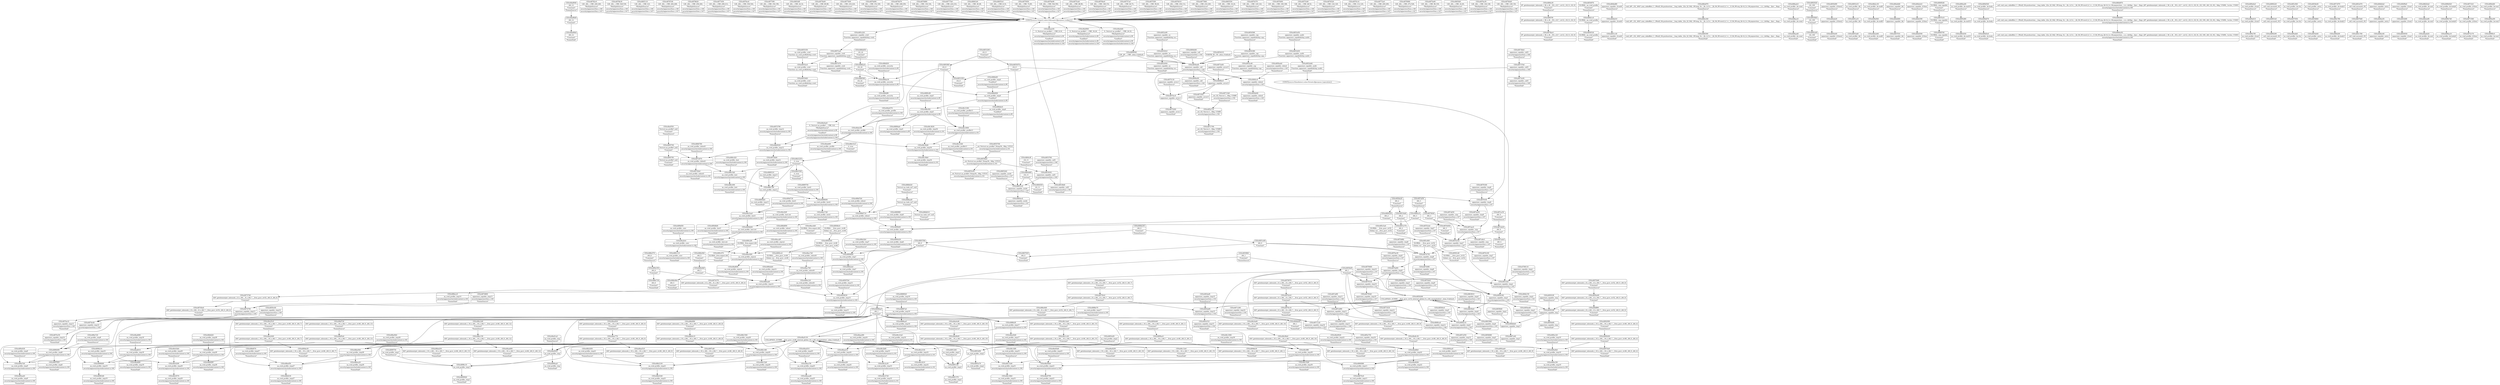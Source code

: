 digraph {
	CE0x48a88d0 [shape=record,shape=Mrecord,label="{CE0x48a88d0|i64_12|*Constant*}"]
	CE0x4878980 [shape=record,shape=Mrecord,label="{CE0x4878980|128:_i64,_:_CRE_272,528_|*MultipleSource*|security/apparmor/lsm.c,146|security/apparmor/lsm.c,147}"]
	CE0x485bed0 [shape=record,shape=Mrecord,label="{CE0x485bed0|apparmor_capable:_tmp3|security/apparmor/lsm.c,145|*SummSink*}"]
	CE0x4875e60 [shape=record,shape=Mrecord,label="{CE0x4875e60|128:_i64,_:_CRE_96,104_|*MultipleSource*|security/apparmor/lsm.c,146|security/apparmor/lsm.c,147}"]
	CE0x4870bc0 [shape=record,shape=Mrecord,label="{CE0x4870bc0|i8*_getelementptr_inbounds_(_36_x_i8_,_36_x_i8_*_.str12,_i32_0,_i32_0)|*Constant*|*SummSink*}"]
	CE0x4875130 [shape=record,shape=Mrecord,label="{CE0x4875130|apparmor_capable:_error.1|*SummSource*}"]
	CE0x48bed30 [shape=record,shape=Mrecord,label="{CE0x48bed30|i64*_getelementptr_inbounds_(_16_x_i64_,_16_x_i64_*___llvm_gcov_ctr46,_i64_0,_i64_13)|*Constant*|*SummSink*}"]
	CE0x4854970 [shape=record,shape=Mrecord,label="{CE0x4854970|GLOBAL:_aa_cred_profile|*Constant*|*SummSource*}"]
	CE0x487a830 [shape=record,shape=Mrecord,label="{CE0x487a830|apparmor_capable:_cmp|security/apparmor/lsm.c,147|*SummSource*}"]
	CE0x48983d0 [shape=record,shape=Mrecord,label="{CE0x48983d0|aa_cred_profile:_tmp19|security/apparmor/include/context.h,100|*SummSink*}"]
	CE0x489a120 [shape=record,shape=Mrecord,label="{CE0x489a120|aa_cred_profile:_tmp10|security/apparmor/include/context.h,100|*SummSource*}"]
	CE0x4852950 [shape=record,shape=Mrecord,label="{CE0x4852950|apparmor_capable:_ns|Function::apparmor_capable&Arg::ns::|*SummSink*}"]
	CE0x48c2330 [shape=record,shape=Mrecord,label="{CE0x48c2330|aa_cred_profile:_tmp32|security/apparmor/include/context.h,101}"]
	CE0x4873e00 [shape=record,shape=Mrecord,label="{CE0x4873e00|apparmor_capable:_error.0|*SummSource*}"]
	CE0x484bd80 [shape=record,shape=Mrecord,label="{CE0x484bd80|apparmor_capable:_if.end4|*SummSource*}"]
	CE0x484b1c0 [shape=record,shape=Mrecord,label="{CE0x484b1c0|GLOBAL:_aa_cred_profile|*Constant*}"]
	CE0x486f390 [shape=record,shape=Mrecord,label="{CE0x486f390|void_(i8*,_i32,_i64)*_asm_sideeffect_1:_09ud2_0A.pushsection___bug_table,_22a_22_0A2:_09.long_1b_-_2b,_$_0:c_-_2b_0A_09.word_$_1:c_,_0_0A_09.org_2b+$_2:c_0A.popsection_,_i,i,i,_dirflag_,_fpsr_,_flags_|*SummSink*}"]
	CE0x488adc0 [shape=record,shape=Mrecord,label="{CE0x488adc0|aa_cred_profile:_do.cond|*SummSource*}"]
	CE0x485c5a0 [shape=record,shape=Mrecord,label="{CE0x485c5a0|GLOBAL:___llvm_gcov_ctr52|Global_var:__llvm_gcov_ctr52|*SummSource*}"]
	CE0x4806d40 [shape=record,shape=Mrecord,label="{CE0x4806d40|apparmor_capable:_call|security/apparmor/lsm.c,144|*SummSource*}"]
	CE0x4890bf0 [shape=record,shape=Mrecord,label="{CE0x4890bf0|aa_cred_profile:_tmp6|security/apparmor/include/context.h,100}"]
	CE0x48bf070 [shape=record,shape=Mrecord,label="{CE0x48bf070|aa_cred_profile:_tmp27|security/apparmor/include/context.h,100|*SummSource*}"]
	CE0x4892a40 [shape=record,shape=Mrecord,label="{CE0x4892a40|i32_100|*Constant*|*SummSink*}"]
	CE0x48980f0 [shape=record,shape=Mrecord,label="{CE0x48980f0|aa_cred_profile:_tmp19|security/apparmor/include/context.h,100}"]
	CE0x4850180 [shape=record,shape=Mrecord,label="{CE0x4850180|apparmor_capable:_tmp}"]
	CE0x487ac50 [shape=record,shape=Mrecord,label="{CE0x487ac50|i64_4|*Constant*|*SummSource*}"]
	CE0x4868bc0 [shape=record,shape=Mrecord,label="{CE0x4868bc0|apparmor_capable:_error.0}"]
	CE0x4856160 [shape=record,shape=Mrecord,label="{CE0x4856160|apparmor_capable:_tmp3|security/apparmor/lsm.c,145}"]
	CE0x4852a90 [shape=record,shape=Mrecord,label="{CE0x4852a90|apparmor_capable:_ns|Function::apparmor_capable&Arg::ns::|*SummSource*}"]
	CE0x487ab20 [shape=record,shape=Mrecord,label="{CE0x487ab20|i64_4|*Constant*}"]
	CE0x48ab6f0 [shape=record,shape=Mrecord,label="{CE0x48ab6f0|aa_cred_profile:_profile|security/apparmor/include/context.h,100|*SummSink*}"]
	CE0x488fac0 [shape=record,shape=Mrecord,label="{CE0x488fac0|i64_3|*Constant*}"]
	CE0x4859ef0 [shape=record,shape=Mrecord,label="{CE0x4859ef0|i64_1|*Constant*}"]
	CE0x48c08e0 [shape=record,shape=Mrecord,label="{CE0x48c08e0|i64*_getelementptr_inbounds_(_16_x_i64_,_16_x_i64_*___llvm_gcov_ctr46,_i64_0,_i64_14)|*Constant*}"]
	CE0x487bd00 [shape=record,shape=Mrecord,label="{CE0x487bd00|apparmor_capable:_tmp9|security/apparmor/lsm.c,147}"]
	CE0x4865fd0 [shape=record,shape=Mrecord,label="{CE0x4865fd0|128:_i64,_:_CRE_32,40_|*MultipleSource*|security/apparmor/lsm.c,146|security/apparmor/lsm.c,147}"]
	CE0x4897ef0 [shape=record,shape=Mrecord,label="{CE0x4897ef0|i64*_getelementptr_inbounds_(_16_x_i64_,_16_x_i64_*___llvm_gcov_ctr46,_i64_0,_i64_8)|*Constant*|*SummSink*}"]
	CE0x487b2c0 [shape=record,shape=Mrecord,label="{CE0x487b2c0|i64*_getelementptr_inbounds_(_8_x_i64_,_8_x_i64_*___llvm_gcov_ctr52,_i64_0,_i64_5)|*Constant*}"]
	CE0x4850d90 [shape=record,shape=Mrecord,label="{CE0x4850d90|apparmor_capable:_if.then2|*SummSource*}"]
	CE0x488aed0 [shape=record,shape=Mrecord,label="{CE0x488aed0|aa_cred_profile:_do.cond|*SummSink*}"]
	CE0x48928b0 [shape=record,shape=Mrecord,label="{CE0x48928b0|i32_100|*Constant*}"]
	CE0x4876a30 [shape=record,shape=Mrecord,label="{CE0x4876a30|128:_i64,_:_CRE_144,148_|*MultipleSource*|security/apparmor/lsm.c,146|security/apparmor/lsm.c,147}"]
	CE0x4891370 [shape=record,shape=Mrecord,label="{CE0x4891370|aa_cred_profile:_tmp3|*SummSink*}"]
	CE0x48a9020 [shape=record,shape=Mrecord,label="{CE0x48a9020|aa_cred_profile:_tmp22|security/apparmor/include/context.h,100|*SummSource*}"]
	CE0x488df20 [shape=record,shape=Mrecord,label="{CE0x488df20|aa_cred_profile:_security|security/apparmor/include/context.h,99|*SummSource*}"]
	CE0x48782c0 [shape=record,shape=Mrecord,label="{CE0x48782c0|128:_i64,_:_CRE_240,248_|*MultipleSource*|security/apparmor/lsm.c,146|security/apparmor/lsm.c,147}"]
	CE0x4896490 [shape=record,shape=Mrecord,label="{CE0x4896490|aa_cred_profile:_tmp8|security/apparmor/include/context.h,100}"]
	CE0x487b100 [shape=record,shape=Mrecord,label="{CE0x487b100|apparmor_capable:_tmp7|security/apparmor/lsm.c,147|*SummSink*}"]
	CE0x48715d0 [shape=record,shape=Mrecord,label="{CE0x48715d0|_ret_i32_%error.1,_!dbg_!15489|security/apparmor/lsm.c,150|*SummSource*}"]
	CE0x48ae770 [shape=record,shape=Mrecord,label="{CE0x48ae770|i64*_getelementptr_inbounds_(_16_x_i64_,_16_x_i64_*___llvm_gcov_ctr46,_i64_0,_i64_0)|*Constant*}"]
	CE0x488a720 [shape=record,shape=Mrecord,label="{CE0x488a720|aa_cred_profile:_tmp8|security/apparmor/include/context.h,100|*SummSource*}"]
	CE0x48a9200 [shape=record,shape=Mrecord,label="{CE0x48a9200|i64*_getelementptr_inbounds_(_16_x_i64_,_16_x_i64_*___llvm_gcov_ctr46,_i64_0,_i64_10)|*Constant*|*SummSink*}"]
	CE0x489c470 [shape=record,shape=Mrecord,label="{CE0x489c470|GLOBAL:_llvm.expect.i64|*Constant*|*SummSink*}"]
	CE0x4878b30 [shape=record,shape=Mrecord,label="{CE0x4878b30|128:_i64,_:_CRE_528,536_|*MultipleSource*|security/apparmor/lsm.c,146|security/apparmor/lsm.c,147}"]
	CE0x4867830 [shape=record,shape=Mrecord,label="{CE0x4867830|i64_0|*Constant*|*SummSink*}"]
	CE0x4874c50 [shape=record,shape=Mrecord,label="{CE0x4874c50|apparmor_capable:_tmp14|security/apparmor/lsm.c,149|*SummSink*}"]
	CE0x4899750 [shape=record,shape=Mrecord,label="{CE0x4899750|aa_cred_profile:_tmp1|*SummSource*}"]
	CE0x48bfd20 [shape=record,shape=Mrecord,label="{CE0x48bfd20|aa_cred_profile:_tmp28|security/apparmor/include/context.h,100|*SummSource*}"]
	CE0x48c0290 [shape=record,shape=Mrecord,label="{CE0x48c0290|aa_cred_profile:_tmp29|security/apparmor/include/context.h,100}"]
	CE0x487a080 [shape=record,shape=Mrecord,label="{CE0x487a080|apparmor_capable:_tmp11|security/apparmor/lsm.c,148}"]
	CE0x4891a10 [shape=record,shape=Mrecord,label="{CE0x4891a10|aa_cred_profile:_bb}"]
	CE0x48b2c30 [shape=record,shape=Mrecord,label="{CE0x48b2c30|aa_cred_profile:_do.end8|*SummSource*}"]
	CE0x48737b0 [shape=record,shape=Mrecord,label="{CE0x48737b0|apparmor_capable:_call3|security/apparmor/lsm.c,148}"]
	CE0x48ad680 [shape=record,shape=Mrecord,label="{CE0x48ad680|aa_cred_profile:_tmp18|security/apparmor/include/context.h,100|*SummSource*}"]
	CE0x48a9c80 [shape=record,shape=Mrecord,label="{CE0x48a9c80|i64*_getelementptr_inbounds_(_16_x_i64_,_16_x_i64_*___llvm_gcov_ctr46,_i64_0,_i64_10)|*Constant*|*SummSource*}"]
	CE0x488dff0 [shape=record,shape=Mrecord,label="{CE0x488dff0|aa_cred_profile:_security|security/apparmor/include/context.h,99|*SummSink*}"]
	CE0x48b2450 [shape=record,shape=Mrecord,label="{CE0x48b2450|aa_cred_profile:_tmp21|security/apparmor/include/context.h,100|*SummSource*}"]
	CE0x4896c10 [shape=record,shape=Mrecord,label="{CE0x4896c10|aa_cred_profile:_tmp1}"]
	CE0x48bf720 [shape=record,shape=Mrecord,label="{CE0x48bf720|i64*_getelementptr_inbounds_(_16_x_i64_,_16_x_i64_*___llvm_gcov_ctr46,_i64_0,_i64_13)|*Constant*|*SummSource*}"]
	CE0x484e8d0 [shape=record,shape=Mrecord,label="{CE0x484e8d0|apparmor_capable:_bb|*SummSource*}"]
	CE0x486ee00 [shape=record,shape=Mrecord,label="{CE0x486ee00|i64*_getelementptr_inbounds_(_8_x_i64_,_8_x_i64_*___llvm_gcov_ctr52,_i64_0,_i64_7)|*Constant*|*SummSource*}"]
	CE0x485bb90 [shape=record,shape=Mrecord,label="{CE0x485bb90|apparmor_capable:_tobool|security/apparmor/lsm.c,145|*SummSink*}"]
	CE0x488a5b0 [shape=record,shape=Mrecord,label="{CE0x488a5b0|aa_cred_profile:_tmp7|security/apparmor/include/context.h,100|*SummSource*}"]
	CE0x48529c0 [shape=record,shape=Mrecord,label="{CE0x48529c0|apparmor_capable:_ns|Function::apparmor_capable&Arg::ns::}"]
	CE0x487a300 [shape=record,shape=Mrecord,label="{CE0x487a300|apparmor_capable:_tmp11|security/apparmor/lsm.c,148|*SummSink*}"]
	"CONST[source:1(input),value:2(dynamic)][purpose:{subject}]"
	CE0x4888e70 [shape=record,shape=Mrecord,label="{CE0x4888e70|aa_cred_profile:_tmp17|security/apparmor/include/context.h,100|*SummSource*}"]
	CE0x485bcc0 [shape=record,shape=Mrecord,label="{CE0x485bcc0|apparmor_capable:_tmp5|security/apparmor/lsm.c,145}"]
	CE0x4874e40 [shape=record,shape=Mrecord,label="{CE0x4874e40|apparmor_capable:_tmp14|security/apparmor/lsm.c,149}"]
	CE0x488f360 [shape=record,shape=Mrecord,label="{CE0x488f360|i32_22|*Constant*|*SummSink*}"]
	CE0x4865110 [shape=record,shape=Mrecord,label="{CE0x4865110|128:_i64,_:_CRE_0,8_|*MultipleSource*|security/apparmor/lsm.c,146|security/apparmor/lsm.c,147}"]
	CE0x48bef50 [shape=record,shape=Mrecord,label="{CE0x48bef50|aa_cred_profile:_tmp27|security/apparmor/include/context.h,100}"]
	CE0x48bc150 [shape=record,shape=Mrecord,label="{CE0x48bc150|i64*_getelementptr_inbounds_(_16_x_i64_,_16_x_i64_*___llvm_gcov_ctr46,_i64_0,_i64_12)|*Constant*}"]
	CE0x489de30 [shape=record,shape=Mrecord,label="{CE0x489de30|i64*_getelementptr_inbounds_(_16_x_i64_,_16_x_i64_*___llvm_gcov_ctr46,_i64_0,_i64_7)|*Constant*|*SummSink*}"]
	CE0x489a7b0 [shape=record,shape=Mrecord,label="{CE0x489a7b0|aa_cred_profile:_tmp9|security/apparmor/include/context.h,100}"]
	CE0x48887a0 [shape=record,shape=Mrecord,label="{CE0x48887a0|aa_cred_profile:_tmp16|security/apparmor/include/context.h,100}"]
	CE0x484fcc0 [shape=record,shape=Mrecord,label="{CE0x484fcc0|apparmor_capable:_tobool|security/apparmor/lsm.c,145}"]
	CE0x484d590 [shape=record,shape=Mrecord,label="{CE0x484d590|apparmor_capable:_if.then|*SummSink*}"]
	CE0x48787d0 [shape=record,shape=Mrecord,label="{CE0x48787d0|128:_i64,_:_CRE_264,268_|*MultipleSource*|security/apparmor/lsm.c,146|security/apparmor/lsm.c,147}"]
	CE0x485c220 [shape=record,shape=Mrecord,label="{CE0x485c220|apparmor_capable:_cred|Function::apparmor_capable&Arg::cred::|*SummSource*}"]
	CE0x48728d0 [shape=record,shape=Mrecord,label="{CE0x48728d0|aa_cred_profile:_tmp12|security/apparmor/include/context.h,100|*SummSink*}"]
	CE0x4873740 [shape=record,shape=Mrecord,label="{CE0x4873740|i64*_getelementptr_inbounds_(_8_x_i64_,_8_x_i64_*___llvm_gcov_ctr52,_i64_0,_i64_6)|*Constant*}"]
	CE0x4891b10 [shape=record,shape=Mrecord,label="{CE0x4891b10|aa_cred_profile:_bb|*SummSource*}"]
	CE0x487b040 [shape=record,shape=Mrecord,label="{CE0x487b040|i64_3|*Constant*|*SummSink*}"]
	CE0x4899940 [shape=record,shape=Mrecord,label="{CE0x4899940|aa_cred_profile:_tmp1|*SummSink*}"]
	CE0x4878620 [shape=record,shape=Mrecord,label="{CE0x4878620|128:_i64,_:_CRE_256,264_|*MultipleSource*|security/apparmor/lsm.c,146|security/apparmor/lsm.c,147}"]
	CE0x488acc0 [shape=record,shape=Mrecord,label="{CE0x488acc0|aa_cred_profile:_do.cond}"]
	CE0x4867b10 [shape=record,shape=Mrecord,label="{CE0x4867b10|GLOBAL:_cap_capable|*Constant*}"]
	CE0x488e730 [shape=record,shape=Mrecord,label="{CE0x488e730|i64_6|*Constant*|*SummSink*}"]
	CE0x4855070 [shape=record,shape=Mrecord,label="{CE0x4855070|i32_0|*Constant*}"]
	CE0x48c0a60 [shape=record,shape=Mrecord,label="{CE0x48c0a60|i64*_getelementptr_inbounds_(_16_x_i64_,_16_x_i64_*___llvm_gcov_ctr46,_i64_0,_i64_14)|*Constant*|*SummSource*}"]
	CE0x48b3540 [shape=record,shape=Mrecord,label="{CE0x48b3540|i1_true|*Constant*|*SummSink*}"]
	CE0x4808560 [shape=record,shape=Mrecord,label="{CE0x4808560|128:_i8*,_:_CRE:_elem_0:default:}"]
	CE0x488e940 [shape=record,shape=Mrecord,label="{CE0x488e940|i64_5|*Constant*|*SummSource*}"]
	CE0x48674c0 [shape=record,shape=Mrecord,label="{CE0x48674c0|aa_cred_profile:_tmp11|security/apparmor/include/context.h,100|*SummSink*}"]
	CE0x485bd30 [shape=record,shape=Mrecord,label="{CE0x485bd30|apparmor_capable:_tmp3|security/apparmor/lsm.c,145|*SummSource*}"]
	CE0x487aec0 [shape=record,shape=Mrecord,label="{CE0x487aec0|apparmor_capable:_cmp|security/apparmor/lsm.c,147}"]
	CE0x4895d80 [shape=record,shape=Mrecord,label="{CE0x4895d80|aa_cred_profile:_do.end10}"]
	CE0x4899200 [shape=record,shape=Mrecord,label="{CE0x4899200|i64*_getelementptr_inbounds_(_16_x_i64_,_16_x_i64_*___llvm_gcov_ctr46,_i64_0,_i64_4)|*Constant*}"]
	CE0x48b2330 [shape=record,shape=Mrecord,label="{CE0x48b2330|aa_cred_profile:_tmp21|security/apparmor/include/context.h,100}"]
	CE0x4877450 [shape=record,shape=Mrecord,label="{CE0x4877450|128:_i64,_:_CRE_208,212_|*MultipleSource*|security/apparmor/lsm.c,146|security/apparmor/lsm.c,147}"]
	CE0x48507b0 [shape=record,shape=Mrecord,label="{CE0x48507b0|aa_cred_profile:_tmp15|security/apparmor/include/context.h,100|*SummSource*}"]
	CE0x4853630 [shape=record,shape=Mrecord,label="{CE0x4853630|apparmor_capable:_call1|security/apparmor/lsm.c,146}"]
	CE0x4890d30 [shape=record,shape=Mrecord,label="{CE0x4890d30|aa_cred_profile:_tmp6|security/apparmor/include/context.h,100|*SummSink*}"]
	CE0x48c18b0 [shape=record,shape=Mrecord,label="{CE0x48c18b0|aa_cred_profile:_tmp31|security/apparmor/include/context.h,100|*SummSink*}"]
	CE0x4879460 [shape=record,shape=Mrecord,label="{CE0x4879460|apparmor_capable:_tmp10|security/apparmor/lsm.c,147|*SummSource*}"]
	CE0x488ecc0 [shape=record,shape=Mrecord,label="{CE0x488ecc0|aa_cred_profile:_tmp14|security/apparmor/include/context.h,100|*SummSink*}"]
	CE0x48a2fc0 [shape=record,shape=Mrecord,label="{CE0x48a2fc0|aa_cred_profile:_conv|security/apparmor/include/context.h,100}"]
	CE0x48b15d0 [shape=record,shape=Mrecord,label="{CE0x48b15d0|aa_cred_profile:_tmp20|security/apparmor/include/context.h,100|*SummSink*}"]
	CE0x489d540 [shape=record,shape=Mrecord,label="{CE0x489d540|aa_cred_profile:_do.body|*SummSource*}"]
	CE0x484d460 [shape=record,shape=Mrecord,label="{CE0x484d460|apparmor_capable:_bb}"]
	CE0x4878ce0 [shape=record,shape=Mrecord,label="{CE0x4878ce0|128:_i64,_:_CRE_536,544_|*MultipleSource*|security/apparmor/lsm.c,146|security/apparmor/lsm.c,147}"]
	CE0x4864d60 [shape=record,shape=Mrecord,label="{CE0x4864d60|i32_11|*Constant*}"]
	CE0x486d870 [shape=record,shape=Mrecord,label="{CE0x486d870|_call_void_asm_sideeffect_1:_09ud2_0A.pushsection___bug_table,_22a_22_0A2:_09.long_1b_-_2b,_$_0:c_-_2b_0A_09.word_$_1:c_,_0_0A_09.org_2b+$_2:c_0A.popsection_,_i,i,i,_dirflag_,_fpsr_,_flags_(i8*_getelementptr_inbounds_(_36_x_i8_,_36_x_i8_*_.str12,_i32_0,_i32_0),_i32_100,_i64_12)_#2,_!dbg_!15490,_!srcloc_!15493|security/apparmor/include/context.h,100|*SummSource*}"]
	CE0x48a9790 [shape=record,shape=Mrecord,label="{CE0x48a9790|aa_cred_profile:_tmp23|security/apparmor/include/context.h,100|*SummSink*}"]
	CE0x4898210 [shape=record,shape=Mrecord,label="{CE0x4898210|aa_cred_profile:_tmp19|security/apparmor/include/context.h,100|*SummSource*}"]
	CE0x4851e70 [shape=record,shape=Mrecord,label="{CE0x4851e70|i64_2|*Constant*|*SummSink*}"]
	CE0x4871290 [shape=record,shape=Mrecord,label="{CE0x4871290|apparmor_capable:_tmp16|security/apparmor/lsm.c,150|*SummSource*}"]
	CE0x48a8fb0 [shape=record,shape=Mrecord,label="{CE0x48a8fb0|aa_cred_profile:_tmp22|security/apparmor/include/context.h,100}"]
	CE0x489e6e0 [shape=record,shape=Mrecord,label="{CE0x489e6e0|aa_cred_profile:_if.end|*SummSource*}"]
	CE0x487adc0 [shape=record,shape=Mrecord,label="{CE0x487adc0|i64_4|*Constant*|*SummSink*}"]
	CE0x4851e00 [shape=record,shape=Mrecord,label="{CE0x4851e00|i64_0|*Constant*}"]
	CE0x48b0f90 [shape=record,shape=Mrecord,label="{CE0x48b0f90|i64*_getelementptr_inbounds_(_16_x_i64_,_16_x_i64_*___llvm_gcov_ctr46,_i64_0,_i64_8)|*Constant*|*SummSource*}"]
	CE0x486d6f0 [shape=record,shape=Mrecord,label="{CE0x486d6f0|_call_void_asm_sideeffect_1:_09ud2_0A.pushsection___bug_table,_22a_22_0A2:_09.long_1b_-_2b,_$_0:c_-_2b_0A_09.word_$_1:c_,_0_0A_09.org_2b+$_2:c_0A.popsection_,_i,i,i,_dirflag_,_fpsr_,_flags_(i8*_getelementptr_inbounds_(_36_x_i8_,_36_x_i8_*_.str12,_i32_0,_i32_0),_i32_100,_i64_12)_#2,_!dbg_!15490,_!srcloc_!15493|security/apparmor/include/context.h,100}"]
	CE0x4852dd0 [shape=record,shape=Mrecord,label="{CE0x4852dd0|apparmor_capable:_audit|Function::apparmor_capable&Arg::audit::|*SummSink*}"]
	CE0x48770f0 [shape=record,shape=Mrecord,label="{CE0x48770f0|128:_i64,_:_CRE_192,196_|*MultipleSource*|security/apparmor/lsm.c,146|security/apparmor/lsm.c,147}"]
	CE0x485e750 [shape=record,shape=Mrecord,label="{CE0x485e750|apparmor_capable:_tmp16|security/apparmor/lsm.c,150|*SummSink*}"]
	CE0x48636e0 [shape=record,shape=Mrecord,label="{CE0x48636e0|apparmor_capable:_tmp4|security/apparmor/lsm.c,145}"]
	CE0x48aa280 [shape=record,shape=Mrecord,label="{CE0x48aa280|aa_cred_profile:_tmp24|security/apparmor/include/context.h,100|*SummSource*}"]
	CE0x4855a50 [shape=record,shape=Mrecord,label="{CE0x4855a50|_ret_%struct.aa_profile*_%tmp34,_!dbg_!15510|security/apparmor/include/context.h,101|*SummSink*}"]
	CE0x4895700 [shape=record,shape=Mrecord,label="{CE0x4895700|%struct.aa_profile*_null|*Constant*}"]
	CE0x4879180 [shape=record,shape=Mrecord,label="{CE0x4879180|apparmor_capable:_tmp6|security/apparmor/lsm.c,147|*SummSource*}"]
	CE0x48a17d0 [shape=record,shape=Mrecord,label="{CE0x48a17d0|aa_cred_profile:_lnot2|security/apparmor/include/context.h,100|*SummSink*}"]
	CE0x4865df0 [shape=record,shape=Mrecord,label="{CE0x4865df0|128:_i64,_:_CRE_24,32_|*MultipleSource*|security/apparmor/lsm.c,146|security/apparmor/lsm.c,147}"]
	CE0x4890290 [shape=record,shape=Mrecord,label="{CE0x4890290|_call_void_mcount()_#2|*SummSink*}"]
	CE0x4879330 [shape=record,shape=Mrecord,label="{CE0x4879330|apparmor_capable:_tmp10|security/apparmor/lsm.c,147}"]
	CE0x4896b30 [shape=record,shape=Mrecord,label="{CE0x4896b30|i64*_getelementptr_inbounds_(_16_x_i64_,_16_x_i64_*___llvm_gcov_ctr46,_i64_0,_i64_1)|*Constant*|*SummSink*}"]
	CE0x488d7b0 [shape=record,shape=Mrecord,label="{CE0x488d7b0|aa_cred_profile:_tobool|security/apparmor/include/context.h,100|*SummSource*}"]
	CE0x48ab3f0 [shape=record,shape=Mrecord,label="{CE0x48ab3f0|aa_cred_profile:_profile|security/apparmor/include/context.h,100}"]
	CE0x48976d0 [shape=record,shape=Mrecord,label="{CE0x48976d0|i64*_getelementptr_inbounds_(_16_x_i64_,_16_x_i64_*___llvm_gcov_ctr46,_i64_0,_i64_4)|*Constant*|*SummSink*}"]
	CE0x4852cd0 [shape=record,shape=Mrecord,label="{CE0x4852cd0|apparmor_capable:_cap|Function::apparmor_capable&Arg::cap::|*SummSink*}"]
	CE0x4875b00 [shape=record,shape=Mrecord,label="{CE0x4875b00|128:_i64,_:_CRE_80,88_|*MultipleSource*|security/apparmor/lsm.c,146|security/apparmor/lsm.c,147}"]
	CE0x4875260 [shape=record,shape=Mrecord,label="{CE0x4875260|apparmor_capable:_error.1|*SummSink*}"]
	CE0x4871120 [shape=record,shape=Mrecord,label="{CE0x4871120|apparmor_capable:_tmp16|security/apparmor/lsm.c,150}"]
	CE0x4857d70 [shape=record,shape=Mrecord,label="{CE0x4857d70|apparmor_capable:_cred|Function::apparmor_capable&Arg::cred::|*SummSink*}"]
	CE0x4872790 [shape=record,shape=Mrecord,label="{CE0x4872790|aa_cred_profile:_tmp12|security/apparmor/include/context.h,100|*SummSource*}"]
	CE0x48aa600 [shape=record,shape=Mrecord,label="{CE0x48aa600|i64*_getelementptr_inbounds_(_16_x_i64_,_16_x_i64_*___llvm_gcov_ctr46,_i64_0,_i64_12)|*Constant*|*SummSink*}"]
	CE0x48c16f0 [shape=record,shape=Mrecord,label="{CE0x48c16f0|aa_cred_profile:_tmp31|security/apparmor/include/context.h,100|*SummSource*}"]
	CE0x4872970 [shape=record,shape=Mrecord,label="{CE0x4872970|aa_cred_profile:_tobool1|security/apparmor/include/context.h,100}"]
	CE0x4888aa0 [shape=record,shape=Mrecord,label="{CE0x4888aa0|aa_cred_profile:_tmp16|security/apparmor/include/context.h,100|*SummSink*}"]
	CE0x48c3180 [shape=record,shape=Mrecord,label="{CE0x48c3180|aa_cred_profile:_profile11|security/apparmor/include/context.h,101|*SummSource*}"]
	CE0x48a1ba0 [shape=record,shape=Mrecord,label="{CE0x48a1ba0|aa_cred_profile:_lnot3|security/apparmor/include/context.h,100}"]
	CE0x48c2410 [shape=record,shape=Mrecord,label="{CE0x48c2410|aa_cred_profile:_tmp32|security/apparmor/include/context.h,101|*SummSink*}"]
	CE0x48901b0 [shape=record,shape=Mrecord,label="{CE0x48901b0|_call_void_mcount()_#2}"]
	CE0x489db60 [shape=record,shape=Mrecord,label="{CE0x489db60|aa_cred_profile:_lnot.ext|security/apparmor/include/context.h,100}"]
	CE0x4850630 [shape=record,shape=Mrecord,label="{CE0x4850630|aa_cred_profile:_tmp15|security/apparmor/include/context.h,100}"]
	CE0x488cf00 [shape=record,shape=Mrecord,label="{CE0x488cf00|aa_cred_profile:_tmp5|security/apparmor/include/context.h,99}"]
	CE0x4857050 [shape=record,shape=Mrecord,label="{CE0x4857050|aa_cred_profile:_lor.rhs}"]
	CE0x48ac7d0 [shape=record,shape=Mrecord,label="{CE0x48ac7d0|aa_cred_profile:_tobool4|security/apparmor/include/context.h,100|*SummSource*}"]
	CE0x4854b40 [shape=record,shape=Mrecord,label="{CE0x4854b40|aa_cred_profile:_entry|*SummSource*}"]
	CE0x48651e0 [shape=record,shape=Mrecord,label="{CE0x48651e0|apparmor_capable:_mode|security/apparmor/lsm.c,147}"]
	CE0x489c780 [shape=record,shape=Mrecord,label="{CE0x489c780|aa_cred_profile:_do.body5}"]
	CE0x4893f60 [shape=record,shape=Mrecord,label="{CE0x4893f60|i32_0|*Constant*}"]
	CE0x486f7f0 [shape=record,shape=Mrecord,label="{CE0x486f7f0|i8*_getelementptr_inbounds_(_36_x_i8_,_36_x_i8_*_.str12,_i32_0,_i32_0)|*Constant*}"]
	CE0x4854580 [shape=record,shape=Mrecord,label="{CE0x4854580|apparmor_capable:_cap|Function::apparmor_capable&Arg::cap::|*SummSource*}"]
	CE0x48c3830 [shape=record,shape=Mrecord,label="{CE0x48c3830|aa_cred_profile:_tmp34|security/apparmor/include/context.h,101|*SummSource*}"]
	CE0x488f2a0 [shape=record,shape=Mrecord,label="{CE0x488f2a0|i32_22|*Constant*}"]
	CE0x4888cf0 [shape=record,shape=Mrecord,label="{CE0x4888cf0|aa_cred_profile:_tmp17|security/apparmor/include/context.h,100}"]
	CE0x4877600 [shape=record,shape=Mrecord,label="{CE0x4877600|128:_i64,_:_CRE_216,224_|*MultipleSource*|security/apparmor/lsm.c,146|security/apparmor/lsm.c,147}"]
	CE0x489a190 [shape=record,shape=Mrecord,label="{CE0x489a190|aa_cred_profile:_tmp10|security/apparmor/include/context.h,100|*SummSink*}"]
	CE0x4889690 [shape=record,shape=Mrecord,label="{CE0x4889690|aa_cred_profile:_lnot2|security/apparmor/include/context.h,100}"]
	CE0x48bf230 [shape=record,shape=Mrecord,label="{CE0x48bf230|aa_cred_profile:_tmp27|security/apparmor/include/context.h,100|*SummSink*}"]
	CE0x485c670 [shape=record,shape=Mrecord,label="{CE0x485c670|_call_void_mcount()_#2|*SummSource*}"]
	CE0x487a550 [shape=record,shape=Mrecord,label="{CE0x487a550|apparmor_capable:_tmp12|security/apparmor/lsm.c,148|*SummSink*}"]
	CE0x4864ec0 [shape=record,shape=Mrecord,label="{CE0x4864ec0|apparmor_capable:_mode|security/apparmor/lsm.c,147|*SummSink*}"]
	CE0x48acaf0 [shape=record,shape=Mrecord,label="{CE0x48acaf0|aa_cred_profile:_expval|security/apparmor/include/context.h,100|*SummSource*}"]
	CE0x4876d90 [shape=record,shape=Mrecord,label="{CE0x4876d90|128:_i64,_:_CRE_152,160_|*MultipleSource*|security/apparmor/lsm.c,146|security/apparmor/lsm.c,147}"]
	CE0x4853e50 [shape=record,shape=Mrecord,label="{CE0x4853e50|apparmor_capable:_audit|Function::apparmor_capable&Arg::audit::|*SummSource*}"]
	CE0x48a95d0 [shape=record,shape=Mrecord,label="{CE0x48a95d0|aa_cred_profile:_tmp23|security/apparmor/include/context.h,100|*SummSource*}"]
	CE0x48bf5a0 [shape=record,shape=Mrecord,label="{CE0x48bf5a0|i64*_getelementptr_inbounds_(_16_x_i64_,_16_x_i64_*___llvm_gcov_ctr46,_i64_0,_i64_13)|*Constant*}"]
	CE0x4853d30 [shape=record,shape=Mrecord,label="{CE0x4853d30|apparmor_capable:_audit|Function::apparmor_capable&Arg::audit::}"]
	CE0x48aa7f0 [shape=record,shape=Mrecord,label="{CE0x48aa7f0|aa_cred_profile:_tmp25|security/apparmor/include/context.h,100}"]
	CE0x4853200 [shape=record,shape=Mrecord,label="{CE0x4853200|i32_0|*Constant*|*SummSource*}"]
	CE0x4878470 [shape=record,shape=Mrecord,label="{CE0x4878470|128:_i64,_:_CRE_248,256_|*MultipleSource*|security/apparmor/lsm.c,146|security/apparmor/lsm.c,147}"]
	CE0x48a20d0 [shape=record,shape=Mrecord,label="{CE0x48a20d0|aa_cred_profile:_tmp17|security/apparmor/include/context.h,100|*SummSink*}"]
	CE0x48c2a30 [shape=record,shape=Mrecord,label="{CE0x48c2a30|aa_cred_profile:_tmp33|security/apparmor/include/context.h,101}"]
	CE0x48552c0 [shape=record,shape=Mrecord,label="{CE0x48552c0|aa_cred_profile:_cred|Function::aa_cred_profile&Arg::cred::}"]
	CE0x4873f30 [shape=record,shape=Mrecord,label="{CE0x4873f30|apparmor_capable:_error.0|*SummSink*}"]
	CE0x48c0570 [shape=record,shape=Mrecord,label="{CE0x48c0570|aa_cred_profile:_tmp29|security/apparmor/include/context.h,100|*SummSink*}"]
	CE0x488e9b0 [shape=record,shape=Mrecord,label="{CE0x488e9b0|i64_5|*Constant*|*SummSink*}"]
	CE0x48af690 [shape=record,shape=Mrecord,label="{CE0x48af690|aa_cred_profile:_expval|security/apparmor/include/context.h,100|*SummSink*}"]
	CE0x4857b80 [shape=record,shape=Mrecord,label="{CE0x4857b80|i64*_getelementptr_inbounds_(_8_x_i64_,_8_x_i64_*___llvm_gcov_ctr52,_i64_0,_i64_0)|*Constant*|*SummSource*}"]
	CE0x4876880 [shape=record,shape=Mrecord,label="{CE0x4876880|128:_i64,_:_CRE_136,144_|*MultipleSource*|security/apparmor/lsm.c,146|security/apparmor/lsm.c,147}"]
	CE0x4896aa0 [shape=record,shape=Mrecord,label="{CE0x4896aa0|aa_cred_profile:_tmp|*SummSink*}"]
	CE0x48795d0 [shape=record,shape=Mrecord,label="{CE0x48795d0|apparmor_capable:_tmp10|security/apparmor/lsm.c,147|*SummSink*}"]
	CE0x48af550 [shape=record,shape=Mrecord,label="{CE0x48af550|%struct.aa_profile*_null|*Constant*|*SummSource*}"]
	CE0x48b33c0 [shape=record,shape=Mrecord,label="{CE0x48b33c0|i1_true|*Constant*|*SummSource*}"]
	CE0x48aa210 [shape=record,shape=Mrecord,label="{CE0x48aa210|aa_cred_profile:_tmp24|security/apparmor/include/context.h,100}"]
	CE0x4894540 [shape=record,shape=Mrecord,label="{CE0x4894540|GLOBAL:___llvm_gcov_ctr46|Global_var:__llvm_gcov_ctr46}"]
	CE0x484bc60 [shape=record,shape=Mrecord,label="{CE0x484bc60|apparmor_capable:_entry|*SummSink*}"]
	CE0x484ba50 [shape=record,shape=Mrecord,label="{CE0x484ba50|apparmor_capable:_entry}"]
	CE0x484f9e0 [shape=record,shape=Mrecord,label="{CE0x484f9e0|apparmor_capable:_if.end|*SummSource*}"]
	CE0x485e510 [shape=record,shape=Mrecord,label="{CE0x485e510|apparmor_capable:_tmp15|security/apparmor/lsm.c,150|*SummSink*}"]
	CE0x4873a50 [shape=record,shape=Mrecord,label="{CE0x4873a50|apparmor_capable:_call3|security/apparmor/lsm.c,148|*SummSink*}"]
	CE0x489d730 [shape=record,shape=Mrecord,label="{CE0x489d730|aa_cred_profile:_lnot3|security/apparmor/include/context.h,100|*SummSource*}"]
	CE0x48561d0 [shape=record,shape=Mrecord,label="{CE0x48561d0|GLOBAL:___llvm_gcov_ctr52|Global_var:__llvm_gcov_ctr52|*SummSink*}"]
	CE0x4854d40 [shape=record,shape=Mrecord,label="{CE0x4854d40|aa_cred_profile:_entry|*SummSink*}"]
	CE0x48558e0 [shape=record,shape=Mrecord,label="{CE0x48558e0|_ret_%struct.aa_profile*_%tmp34,_!dbg_!15510|security/apparmor/include/context.h,101}"]
	CE0x4857f10 [shape=record,shape=Mrecord,label="{CE0x4857f10|apparmor_capable:_bb|*SummSink*}"]
	CE0x48957f0 [shape=record,shape=Mrecord,label="{CE0x48957f0|%struct.aa_profile*_null|*Constant*|*SummSink*}"]
	CE0x489e610 [shape=record,shape=Mrecord,label="{CE0x489e610|aa_cred_profile:_if.end}"]
	CE0x48911f0 [shape=record,shape=Mrecord,label="{CE0x48911f0|aa_cred_profile:_tmp3}"]
	CE0x48b2e80 [shape=record,shape=Mrecord,label="{CE0x48b2e80|aa_cred_profile:_do.end}"]
	CE0x48750c0 [shape=record,shape=Mrecord,label="{CE0x48750c0|i64*_getelementptr_inbounds_(_8_x_i64_,_8_x_i64_*___llvm_gcov_ctr52,_i64_0,_i64_7)|*Constant*}"]
	CE0x489a930 [shape=record,shape=Mrecord,label="{CE0x489a930|aa_cred_profile:_tmp9|security/apparmor/include/context.h,100|*SummSource*}"]
	CE0x4899ac0 [shape=record,shape=Mrecord,label="{CE0x4899ac0|i64*_getelementptr_inbounds_(_16_x_i64_,_16_x_i64_*___llvm_gcov_ctr46,_i64_0,_i64_1)|*Constant*}"]
	CE0x48bfcb0 [shape=record,shape=Mrecord,label="{CE0x48bfcb0|aa_cred_profile:_tmp28|security/apparmor/include/context.h,100}"]
	CE0x48946c0 [shape=record,shape=Mrecord,label="{CE0x48946c0|GLOBAL:___llvm_gcov_ctr46|Global_var:__llvm_gcov_ctr46|*SummSource*}"]
	CE0x48c10d0 [shape=record,shape=Mrecord,label="{CE0x48c10d0|aa_cred_profile:_tmp30|security/apparmor/include/context.h,100|*SummSink*}"]
	CE0x484b230 [shape=record,shape=Mrecord,label="{CE0x484b230|i64_0|*Constant*|*SummSource*}"]
	CE0x48777b0 [shape=record,shape=Mrecord,label="{CE0x48777b0|128:_i64,_:_CRE_224,232_|*MultipleSource*|security/apparmor/lsm.c,146|security/apparmor/lsm.c,147}"]
	CE0x4863980 [shape=record,shape=Mrecord,label="{CE0x4863980|apparmor_capable:_tmp4|security/apparmor/lsm.c,145|*SummSink*}"]
	CE0x4856680 [shape=record,shape=Mrecord,label="{CE0x4856680|apparmor_capable:_tmp5|security/apparmor/lsm.c,145|*SummSink*}"]
	CE0x486da30 [shape=record,shape=Mrecord,label="{CE0x486da30|_call_void_asm_sideeffect_1:_09ud2_0A.pushsection___bug_table,_22a_22_0A2:_09.long_1b_-_2b,_$_0:c_-_2b_0A_09.word_$_1:c_,_0_0A_09.org_2b+$_2:c_0A.popsection_,_i,i,i,_dirflag_,_fpsr_,_flags_(i8*_getelementptr_inbounds_(_36_x_i8_,_36_x_i8_*_.str12,_i32_0,_i32_0),_i32_100,_i64_12)_#2,_!dbg_!15490,_!srcloc_!15493|security/apparmor/include/context.h,100|*SummSink*}"]
	CE0x4864f30 [shape=record,shape=Mrecord,label="{CE0x4864f30|i32_11|*Constant*|*SummSink*}"]
	CE0x484d390 [shape=record,shape=Mrecord,label="{CE0x484d390|apparmor_capable:_if.then}"]
	CE0x485bb20 [shape=record,shape=Mrecord,label="{CE0x485bb20|i64_2|*Constant*|*SummSource*}"]
	CE0x4867a40 [shape=record,shape=Mrecord,label="{CE0x4867a40|apparmor_capable:_tmp1|*SummSink*}"]
	CE0x48ac660 [shape=record,shape=Mrecord,label="{CE0x48ac660|aa_cred_profile:_expval|security/apparmor/include/context.h,100}"]
	CE0x4890220 [shape=record,shape=Mrecord,label="{CE0x4890220|_call_void_mcount()_#2|*SummSource*}"]
	CE0x4889750 [shape=record,shape=Mrecord,label="{CE0x4889750|aa_cred_profile:_lnot2|security/apparmor/include/context.h,100|*SummSource*}"]
	CE0x484e4c0 [shape=record,shape=Mrecord,label="{CE0x484e4c0|apparmor_capable:_if.then|*SummSource*}"]
	CE0x48661b0 [shape=record,shape=Mrecord,label="{CE0x48661b0|128:_i64,_:_CRE_40,48_|*MultipleSource*|security/apparmor/lsm.c,146|security/apparmor/lsm.c,147}"]
	CE0x48ad6f0 [shape=record,shape=Mrecord,label="{CE0x48ad6f0|aa_cred_profile:_tmp18|security/apparmor/include/context.h,100|*SummSink*}"]
	CE0x489ba10 [shape=record,shape=Mrecord,label="{CE0x489ba10|aa_cred_profile:_do.body6|*SummSink*}"]
	CE0x489c830 [shape=record,shape=Mrecord,label="{CE0x489c830|aa_cred_profile:_do.end10|*SummSink*}"]
	CE0x48ae620 [shape=record,shape=Mrecord,label="{CE0x48ae620|aa_cred_profile:_do.end|*SummSink*}"]
	CE0x4871870 [shape=record,shape=Mrecord,label="{CE0x4871870|aa_cred_profile:_do.body5|*SummSource*}"]
	CE0x4892090 [shape=record,shape=Mrecord,label="{CE0x4892090|i64*_getelementptr_inbounds_(_16_x_i64_,_16_x_i64_*___llvm_gcov_ctr46,_i64_0,_i64_4)|*Constant*|*SummSource*}"]
	CE0x4856ed0 [shape=record,shape=Mrecord,label="{CE0x4856ed0|apparmor_capable:_call|security/apparmor/lsm.c,144}"]
	CE0x489e350 [shape=record,shape=Mrecord,label="{CE0x489e350|i64_6|*Constant*}"]
	CE0x487b750 [shape=record,shape=Mrecord,label="{CE0x487b750|apparmor_capable:_tmp8|security/apparmor/lsm.c,147}"]
	CE0x485e7c0 [shape=record,shape=Mrecord,label="{CE0x485e7c0|_ret_i32_%error.1,_!dbg_!15489|security/apparmor/lsm.c,150}"]
	CE0x489b7d0 [shape=record,shape=Mrecord,label="{CE0x489b7d0|aa_cred_profile:_do.body6}"]
	CE0x48655c0 [shape=record,shape=Mrecord,label="{CE0x48655c0|128:_i64,_:_CRE_8,16_|*MultipleSource*|security/apparmor/lsm.c,146|security/apparmor/lsm.c,147}"]
	CE0x4874790 [shape=record,shape=Mrecord,label="{CE0x4874790|apparmor_capable:_tmp13|security/apparmor/lsm.c,149}"]
	CE0x489e7f0 [shape=record,shape=Mrecord,label="{CE0x489e7f0|aa_cred_profile:_if.end|*SummSink*}"]
	CE0x4868ca0 [shape=record,shape=Mrecord,label="{CE0x4868ca0|apparmor_capable:_tmp12|security/apparmor/lsm.c,148}"]
	CE0x489edb0 [shape=record,shape=Mrecord,label="{CE0x489edb0|aa_cred_profile:_lor.rhs|*SummSink*}"]
	CE0x4859e80 [shape=record,shape=Mrecord,label="{CE0x4859e80|apparmor_capable:_tmp|*SummSink*}"]
	CE0x488d890 [shape=record,shape=Mrecord,label="{CE0x488d890|aa_cred_profile:_tobool|security/apparmor/include/context.h,100|*SummSink*}"]
	CE0x487b3a0 [shape=record,shape=Mrecord,label="{CE0x487b3a0|apparmor_capable:_tmp7|security/apparmor/lsm.c,147|*SummSource*}"]
	CE0x489d5e0 [shape=record,shape=Mrecord,label="{CE0x489d5e0|aa_cred_profile:_do.body|*SummSink*}"]
	CE0x4889f80 [shape=record,shape=Mrecord,label="{CE0x4889f80|aa_cred_profile:_tmp6|security/apparmor/include/context.h,100|*SummSource*}"]
	CE0x4879c10 [shape=record,shape=Mrecord,label="{CE0x4879c10|i64*_getelementptr_inbounds_(_8_x_i64_,_8_x_i64_*___llvm_gcov_ctr52,_i64_0,_i64_5)|*Constant*|*SummSink*}"]
	CE0x487a0f0 [shape=record,shape=Mrecord,label="{CE0x487a0f0|apparmor_capable:_tmp11|security/apparmor/lsm.c,148|*SummSource*}"]
	CE0x4875950 [shape=record,shape=Mrecord,label="{CE0x4875950|128:_i64,_:_CRE_72,80_|*MultipleSource*|security/apparmor/lsm.c,146|security/apparmor/lsm.c,147}"]
	CE0x48729e0 [shape=record,shape=Mrecord,label="{CE0x48729e0|aa_cred_profile:_tobool1|security/apparmor/include/context.h,100|*SummSink*}"]
	CE0x488ebb0 [shape=record,shape=Mrecord,label="{CE0x488ebb0|aa_cred_profile:_tmp14|security/apparmor/include/context.h,100|*SummSource*}"]
	CE0x489d2f0 [shape=record,shape=Mrecord,label="{CE0x489d2f0|aa_cred_profile:_do.body5|*SummSink*}"]
	CE0x4888920 [shape=record,shape=Mrecord,label="{CE0x4888920|aa_cred_profile:_tmp16|security/apparmor/include/context.h,100|*SummSource*}"]
	CE0x48c39b0 [shape=record,shape=Mrecord,label="{CE0x48c39b0|aa_cred_profile:_tmp34|security/apparmor/include/context.h,101|*SummSink*}"]
	CE0x488a4a0 [shape=record,shape=Mrecord,label="{CE0x488a4a0|aa_cred_profile:_tmp7|security/apparmor/include/context.h,100|*SummSink*}"]
	CE0x48aa910 [shape=record,shape=Mrecord,label="{CE0x48aa910|aa_cred_profile:_tmp25|security/apparmor/include/context.h,100|*SummSource*}"]
	CE0x48679d0 [shape=record,shape=Mrecord,label="{CE0x48679d0|_call_void_mcount()_#2}"]
	CE0x488c420 [shape=record,shape=Mrecord,label="{CE0x488c420|aa_cred_profile:_lnot|security/apparmor/include/context.h,100|*SummSource*}"]
	CE0x48740a0 [shape=record,shape=Mrecord,label="{CE0x48740a0|i64*_getelementptr_inbounds_(_8_x_i64_,_8_x_i64_*___llvm_gcov_ctr52,_i64_0,_i64_6)|*Constant*|*SummSink*}"]
	CE0x48ac760 [shape=record,shape=Mrecord,label="{CE0x48ac760|aa_cred_profile:_tobool4|security/apparmor/include/context.h,100}"]
	CE0x4872170 [shape=record,shape=Mrecord,label="{CE0x4872170|aa_cred_profile:_if.then|*SummSink*}"]
	CE0x4878e90 [shape=record,shape=Mrecord,label="{CE0x4878e90|128:_i64,_:_CRE_544,592_|*MultipleSource*|security/apparmor/lsm.c,146|security/apparmor/lsm.c,147}"]
	CE0x48c0ff0 [shape=record,shape=Mrecord,label="{CE0x48c0ff0|aa_cred_profile:_tmp30|security/apparmor/include/context.h,100}"]
	CE0x489e120 [shape=record,shape=Mrecord,label="{CE0x489e120|aa_cred_profile:_tobool4|security/apparmor/include/context.h,100|*SummSink*}"]
	CE0x48aa2f0 [shape=record,shape=Mrecord,label="{CE0x48aa2f0|aa_cred_profile:_tmp24|security/apparmor/include/context.h,100|*SummSink*}"]
	CE0x48b2d40 [shape=record,shape=Mrecord,label="{CE0x48b2d40|aa_cred_profile:_do.end8|*SummSink*}"]
	CE0x4856530 [shape=record,shape=Mrecord,label="{CE0x4856530|GLOBAL:_aa_cred_profile|*Constant*|*SummSink*}"]
	CE0x4851c30 [shape=record,shape=Mrecord,label="{CE0x4851c30|apparmor_capable:_if.end4|*SummSink*}"]
	CE0x48c23a0 [shape=record,shape=Mrecord,label="{CE0x48c23a0|aa_cred_profile:_tmp32|security/apparmor/include/context.h,101|*SummSource*}"]
	CE0x48a0130 [shape=record,shape=Mrecord,label="{CE0x48a0130|COLLAPSED:_GCMRE___llvm_gcov_ctr46_internal_global_16_x_i64_zeroinitializer:_elem_0:default:}"]
	CE0x48a8c30 [shape=record,shape=Mrecord,label="{CE0x48a8c30|i64*_getelementptr_inbounds_(_16_x_i64_,_16_x_i64_*___llvm_gcov_ctr46,_i64_0,_i64_9)|*Constant*}"]
	CE0x48b0e10 [shape=record,shape=Mrecord,label="{CE0x48b0e10|i64*_getelementptr_inbounds_(_16_x_i64_,_16_x_i64_*___llvm_gcov_ctr46,_i64_0,_i64_8)|*Constant*}"]
	CE0x4857ea0 [shape=record,shape=Mrecord,label="{CE0x4857ea0|apparmor_capable:_cred|Function::apparmor_capable&Arg::cred::}"]
	CE0x488b620 [shape=record,shape=Mrecord,label="{CE0x488b620|%struct.aa_task_cxt*_null|*Constant*|*SummSource*}"]
	"CONST[source:0(mediator),value:0(static)][purpose:{operation}]"
	CE0x488c490 [shape=record,shape=Mrecord,label="{CE0x488c490|aa_cred_profile:_lnot|security/apparmor/include/context.h,100|*SummSink*}"]
	CE0x48c03b0 [shape=record,shape=Mrecord,label="{CE0x48c03b0|aa_cred_profile:_tmp29|security/apparmor/include/context.h,100|*SummSource*}"]
	CE0x4875cb0 [shape=record,shape=Mrecord,label="{CE0x4875cb0|128:_i64,_:_CRE_88,96_|*MultipleSource*|security/apparmor/lsm.c,146|security/apparmor/lsm.c,147}"]
	CE0x48526f0 [shape=record,shape=Mrecord,label="{CE0x48526f0|apparmor_capable:_if.end}"]
	CE0x4851fa0 [shape=record,shape=Mrecord,label="{CE0x4851fa0|apparmor_capable:_tmp2|security/apparmor/lsm.c,145}"]
	CE0x48a8cf0 [shape=record,shape=Mrecord,label="{CE0x48a8cf0|i64*_getelementptr_inbounds_(_16_x_i64_,_16_x_i64_*___llvm_gcov_ctr46,_i64_0,_i64_9)|*Constant*|*SummSource*}"]
	CE0x4850050 [shape=record,shape=Mrecord,label="{CE0x4850050|apparmor_capable:_if.end|*SummSink*}"]
	CE0x489f0c0 [shape=record,shape=Mrecord,label="{CE0x489f0c0|aa_cred_profile:_lor.end|*SummSink*}"]
	CE0x4889da0 [shape=record,shape=Mrecord,label="{CE0x4889da0|aa_cred_profile:_tmp5|security/apparmor/include/context.h,99|*SummSink*}"]
	CE0x48a2db0 [shape=record,shape=Mrecord,label="{CE0x48a2db0|aa_cred_profile:_lnot.ext|security/apparmor/include/context.h,100|*SummSink*}"]
	CE0x48a9090 [shape=record,shape=Mrecord,label="{CE0x48a9090|aa_cred_profile:_tmp22|security/apparmor/include/context.h,100|*SummSink*}"]
	CE0x48a9b00 [shape=record,shape=Mrecord,label="{CE0x48a9b00|i64*_getelementptr_inbounds_(_16_x_i64_,_16_x_i64_*___llvm_gcov_ctr46,_i64_0,_i64_10)|*Constant*}"]
	CE0x489d470 [shape=record,shape=Mrecord,label="{CE0x489d470|aa_cred_profile:_do.body}"]
	CE0x4874800 [shape=record,shape=Mrecord,label="{CE0x4874800|apparmor_capable:_tmp13|security/apparmor/lsm.c,149|*SummSource*}"]
	CE0x48738e0 [shape=record,shape=Mrecord,label="{CE0x48738e0|apparmor_capable:_call3|security/apparmor/lsm.c,148|*SummSource*}"]
	CE0x48aee50 [shape=record,shape=Mrecord,label="{CE0x48aee50|0:_%struct.aa_profile*,_:_CRE_8,16_|*MultipleSource*|security/apparmor/include/context.h,99|*LoadInst*|security/apparmor/include/context.h,99|security/apparmor/include/context.h,100}"]
	CE0x489b920 [shape=record,shape=Mrecord,label="{CE0x489b920|aa_cred_profile:_do.body6|*SummSource*}"]
	CE0x488e570 [shape=record,shape=Mrecord,label="{CE0x488e570|i64_6|*Constant*|*SummSource*}"]
	CE0x48c1da0 [shape=record,shape=Mrecord,label="{CE0x48c1da0|i64*_getelementptr_inbounds_(_16_x_i64_,_16_x_i64_*___llvm_gcov_ctr46,_i64_0,_i64_15)|*Constant*|*SummSource*}"]
	CE0x4892ab0 [shape=record,shape=Mrecord,label="{CE0x4892ab0|i64*_getelementptr_inbounds_(_16_x_i64_,_16_x_i64_*___llvm_gcov_ctr46,_i64_0,_i64_9)|*Constant*|*SummSink*}"]
	CE0x4876be0 [shape=record,shape=Mrecord,label="{CE0x4876be0|128:_i64,_:_CRE_148,152_|*MultipleSource*|security/apparmor/lsm.c,146|security/apparmor/lsm.c,147}"]
	CE0x4879040 [shape=record,shape=Mrecord,label="{CE0x4879040|i64_3|*Constant*}"]
	CE0x4850970 [shape=record,shape=Mrecord,label="{CE0x4850970|aa_cred_profile:_tmp15|security/apparmor/include/context.h,100|*SummSink*}"]
	CE0x4892920 [shape=record,shape=Mrecord,label="{CE0x4892920|i32_100|*Constant*|*SummSource*}"]
	CE0x4871560 [shape=record,shape=Mrecord,label="{CE0x4871560|aa_cred_profile:_if.then}"]
	CE0x48af000 [shape=record,shape=Mrecord,label="{CE0x48af000|0:_%struct.aa_profile*,_:_CRE_16,24_|*MultipleSource*|security/apparmor/include/context.h,99|*LoadInst*|security/apparmor/include/context.h,99|security/apparmor/include/context.h,100}"]
	CE0x48757a0 [shape=record,shape=Mrecord,label="{CE0x48757a0|128:_i64,_:_CRE_64,72_|*MultipleSource*|security/apparmor/lsm.c,146|security/apparmor/lsm.c,147}"]
	CE0x4863810 [shape=record,shape=Mrecord,label="{CE0x4863810|apparmor_capable:_tmp4|security/apparmor/lsm.c,145|*SummSource*}"]
	CE0x48aaad0 [shape=record,shape=Mrecord,label="{CE0x48aaad0|aa_cred_profile:_tmp25|security/apparmor/include/context.h,100|*SummSink*}"]
	CE0x4891bd0 [shape=record,shape=Mrecord,label="{CE0x4891bd0|aa_cred_profile:_bb|*SummSink*}"]
	CE0x4853760 [shape=record,shape=Mrecord,label="{CE0x4853760|apparmor_capable:_call1|security/apparmor/lsm.c,146|*SummSource*}"]
	CE0x4866780 [shape=record,shape=Mrecord,label="{CE0x4866780|aa_cred_profile:_tobool1|security/apparmor/include/context.h,100|*SummSource*}"]
	CE0x4859fd0 [shape=record,shape=Mrecord,label="{CE0x4859fd0|apparmor_capable:_tmp1|*SummSource*}"]
	CE0x4893d90 [shape=record,shape=Mrecord,label="{CE0x4893d90|aa_cred_profile:_tmp2}"]
	CE0x489d8d0 [shape=record,shape=Mrecord,label="{CE0x489d8d0|aa_cred_profile:_lnot3|security/apparmor/include/context.h,100|*SummSink*}"]
	CE0x48c1060 [shape=record,shape=Mrecord,label="{CE0x48c1060|aa_cred_profile:_tmp30|security/apparmor/include/context.h,100|*SummSource*}"]
	CE0x487be30 [shape=record,shape=Mrecord,label="{CE0x487be30|apparmor_capable:_tmp9|security/apparmor/lsm.c,147|*SummSource*}"]
	CE0x48b14f0 [shape=record,shape=Mrecord,label="{CE0x48b14f0|aa_cred_profile:_tmp20|security/apparmor/include/context.h,100}"]
	CE0x48be940 [shape=record,shape=Mrecord,label="{CE0x48be940|aa_cred_profile:_tmp26|security/apparmor/include/context.h,100}"]
	CE0x488c760 [shape=record,shape=Mrecord,label="{CE0x488c760|aa_cred_profile:_tmp13}"]
	CE0x486fa30 [shape=record,shape=Mrecord,label="{CE0x486fa30|i8*_getelementptr_inbounds_(_36_x_i8_,_36_x_i8_*_.str12,_i32_0,_i32_0)|*Constant*|*SummSource*}"]
	CE0x4866aa0 [shape=record,shape=Mrecord,label="{CE0x4866aa0|aa_cred_profile:_tmp11|security/apparmor/include/context.h,100|*SummSource*}"]
	CE0x48755f0 [shape=record,shape=Mrecord,label="{CE0x48755f0|128:_i64,_:_CRE_56,64_|*MultipleSource*|security/apparmor/lsm.c,146|security/apparmor/lsm.c,147}"]
	CE0x48ae830 [shape=record,shape=Mrecord,label="{CE0x48ae830|i64*_getelementptr_inbounds_(_16_x_i64_,_16_x_i64_*___llvm_gcov_ctr46,_i64_0,_i64_0)|*Constant*|*SummSource*}"]
	CE0x48afe60 [shape=record,shape=Mrecord,label="{CE0x48afe60|0:_%struct.aa_profile*,_:_CRE_24,32_|*MultipleSource*|security/apparmor/include/context.h,99|*LoadInst*|security/apparmor/include/context.h,99|security/apparmor/include/context.h,100}"]
	CE0x48c00a0 [shape=record,shape=Mrecord,label="{CE0x48c00a0|i64*_getelementptr_inbounds_(_16_x_i64_,_16_x_i64_*___llvm_gcov_ctr46,_i64_0,_i64_14)|*Constant*|*SummSink*}"]
	CE0x48c2bf0 [shape=record,shape=Mrecord,label="{CE0x48c2bf0|aa_cred_profile:_tmp33|security/apparmor/include/context.h,101|*SummSource*}"]
	CE0x48ae510 [shape=record,shape=Mrecord,label="{CE0x48ae510|i64*_getelementptr_inbounds_(_16_x_i64_,_16_x_i64_*___llvm_gcov_ctr46,_i64_0,_i64_0)|*Constant*|*SummSink*}"]
	CE0x488ddc0 [shape=record,shape=Mrecord,label="{CE0x488ddc0|aa_cred_profile:_tmp4|*LoadInst*|security/apparmor/include/context.h,99|*SummSink*}"]
	CE0x488d610 [shape=record,shape=Mrecord,label="{CE0x488d610|%struct.aa_task_cxt*_null|*Constant*|*SummSink*}"]
	CE0x48652b0 [shape=record,shape=Mrecord,label="{CE0x48652b0|apparmor_capable:_mode|security/apparmor/lsm.c,147|*SummSource*}"]
	CE0x48a2440 [shape=record,shape=Mrecord,label="{CE0x48a2440|i64*_getelementptr_inbounds_(_16_x_i64_,_16_x_i64_*___llvm_gcov_ctr46,_i64_0,_i64_7)|*Constant*}"]
	CE0x4854860 [shape=record,shape=Mrecord,label="{CE0x4854860|aa_cred_profile:_entry}"]
	CE0x4708110 [shape=record,shape=Mrecord,label="{CE0x4708110|apparmor_capable:_tmp2|security/apparmor/lsm.c,145|*SummSource*}"]
	CE0x48766d0 [shape=record,shape=Mrecord,label="{CE0x48766d0|128:_i64,_:_CRE_128,136_|*MultipleSource*|security/apparmor/lsm.c,146|security/apparmor/lsm.c,147}"]
	CE0x48a89b0 [shape=record,shape=Mrecord,label="{CE0x48a89b0|i64_12|*Constant*|*SummSink*}"]
	CE0x48791f0 [shape=record,shape=Mrecord,label="{CE0x48791f0|apparmor_capable:_tmp6|security/apparmor/lsm.c,147}"]
	CE0x4871fc0 [shape=record,shape=Mrecord,label="{CE0x4871fc0|aa_cred_profile:_if.then|*SummSource*}"]
	CE0x4893780 [shape=record,shape=Mrecord,label="{CE0x4893780|i64_0|*Constant*}"]
	CE0x484ab20 [shape=record,shape=Mrecord,label="{CE0x484ab20|apparmor_capable:_if.then2}"]
	CE0x4859f60 [shape=record,shape=Mrecord,label="{CE0x4859f60|i64_1|*Constant*|*SummSource*}"]
	CE0x4855700 [shape=record,shape=Mrecord,label="{CE0x4855700|_ret_%struct.aa_profile*_%tmp34,_!dbg_!15510|security/apparmor/include/context.h,101|*SummSource*}"]
	CE0x488d000 [shape=record,shape=Mrecord,label="{CE0x488d000|aa_cred_profile:_tmp4|*LoadInst*|security/apparmor/include/context.h,99}"]
	CE0x4806e00 [shape=record,shape=Mrecord,label="{CE0x4806e00|apparmor_capable:_call|security/apparmor/lsm.c,144|*SummSink*}"]
	CE0x487bfa0 [shape=record,shape=Mrecord,label="{CE0x487bfa0|apparmor_capable:_tmp9|security/apparmor/lsm.c,147|*SummSink*}"]
	CE0x4808700 [shape=record,shape=Mrecord,label="{CE0x4808700|GLOBAL:_cap_capable|*Constant*|*SummSink*}"]
	CE0x48c15d0 [shape=record,shape=Mrecord,label="{CE0x48c15d0|aa_cred_profile:_tmp31|security/apparmor/include/context.h,100}"]
	CE0x48a8940 [shape=record,shape=Mrecord,label="{CE0x48a8940|i64_12|*Constant*|*SummSource*}"]
	CE0x484bbb0 [shape=record,shape=Mrecord,label="{CE0x484bbb0|apparmor_capable:_tmp1}"]
	CE0x486e340 [shape=record,shape=Mrecord,label="{CE0x486e340|void_(i8*,_i32,_i64)*_asm_sideeffect_1:_09ud2_0A.pushsection___bug_table,_22a_22_0A2:_09.long_1b_-_2b,_$_0:c_-_2b_0A_09.word_$_1:c_,_0_0A_09.org_2b+$_2:c_0A.popsection_,_i,i,i,_dirflag_,_fpsr_,_flags_}"]
	CE0x48620a0 [shape=record,shape=Mrecord,label="{CE0x48620a0|aa_cred_profile:_do.end|*SummSource*}"]
	CE0x4876010 [shape=record,shape=Mrecord,label="{CE0x4876010|128:_i64,_:_CRE_104,112_|*MultipleSource*|security/apparmor/lsm.c,146|security/apparmor/lsm.c,147}"]
	CE0x48c3000 [shape=record,shape=Mrecord,label="{CE0x48c3000|aa_cred_profile:_profile11|security/apparmor/include/context.h,101}"]
	CE0x48501f0 [shape=record,shape=Mrecord,label="{CE0x48501f0|apparmor_capable:_tmp|*SummSource*}"]
	CE0x4873430 [shape=record,shape=Mrecord,label="{CE0x4873430|apparmor_capable:_tmp12|security/apparmor/lsm.c,148|*SummSource*}"]
	CE0x4894d40 [shape=record,shape=Mrecord,label="{CE0x4894d40|i64*_getelementptr_inbounds_(_16_x_i64_,_16_x_i64_*___llvm_gcov_ctr46,_i64_0,_i64_1)|*Constant*|*SummSource*}"]
	CE0x48a2bf0 [shape=record,shape=Mrecord,label="{CE0x48a2bf0|aa_cred_profile:_lnot.ext|security/apparmor/include/context.h,100|*SummSource*}"]
	CE0x485daf0 [shape=record,shape=Mrecord,label="{CE0x485daf0|apparmor_capable:_tmp15|security/apparmor/lsm.c,150|*SummSource*}"]
	CE0x4854380 [shape=record,shape=Mrecord,label="{CE0x4854380|apparmor_capable:_cap|Function::apparmor_capable&Arg::cap::}"]
	CE0x4877960 [shape=record,shape=Mrecord,label="{CE0x4877960|128:_i64,_:_CRE_232,240_|*MultipleSource*|security/apparmor/lsm.c,146|security/apparmor/lsm.c,147}"]
	CE0x48538d0 [shape=record,shape=Mrecord,label="{CE0x48538d0|apparmor_capable:_call1|security/apparmor/lsm.c,146|*SummSink*}"]
	CE0x4850260 [shape=record,shape=Mrecord,label="{CE0x4850260|COLLAPSED:_GCMRE___llvm_gcov_ctr52_internal_global_8_x_i64_zeroinitializer:_elem_0:default:}"]
	CE0x4893e70 [shape=record,shape=Mrecord,label="{CE0x4893e70|aa_cred_profile:_tmp2|*SummSink*}"]
	CE0x488c3b0 [shape=record,shape=Mrecord,label="{CE0x488c3b0|aa_cred_profile:_lnot|security/apparmor/include/context.h,100}"]
	CE0x485c940 [shape=record,shape=Mrecord,label="{CE0x485c940|aa_cred_profile:_lor.rhs|*SummSource*}"]
	CE0x489efd0 [shape=record,shape=Mrecord,label="{CE0x489efd0|aa_cred_profile:_lor.end|*SummSource*}"]
	CE0x489e940 [shape=record,shape=Mrecord,label="{CE0x489e940|aa_cred_profile:_do.end8}"]
	CE0x488de30 [shape=record,shape=Mrecord,label="{CE0x488de30|aa_cred_profile:_security|security/apparmor/include/context.h,99}"]
	CE0x48a01a0 [shape=record,shape=Mrecord,label="{CE0x48a01a0|aa_cred_profile:_tmp|*SummSource*}"]
	CE0x488bed0 [shape=record,shape=Mrecord,label="{CE0x488bed0|%struct.aa_task_cxt*_null|*Constant*}"]
	CE0x4894840 [shape=record,shape=Mrecord,label="{CE0x4894840|aa_cred_profile:_tmp7|security/apparmor/include/context.h,100}"]
	CE0x4896ba0 [shape=record,shape=Mrecord,label="{CE0x4896ba0|i64_1|*Constant*}"]
	CE0x48a0ae0 [shape=record,shape=Mrecord,label="{CE0x48a0ae0|0:_%struct.aa_profile*,_:_CRE_0,8_|*MultipleSource*|security/apparmor/include/context.h,99|*LoadInst*|security/apparmor/include/context.h,99|security/apparmor/include/context.h,100}"]
	CE0x4893e00 [shape=record,shape=Mrecord,label="{CE0x4893e00|aa_cred_profile:_tmp2|*SummSource*}"]
	CE0x489c2f0 [shape=record,shape=Mrecord,label="{CE0x489c2f0|GLOBAL:_llvm.expect.i64|*Constant*}"]
	CE0x4889c80 [shape=record,shape=Mrecord,label="{CE0x4889c80|aa_cred_profile:_tmp5|security/apparmor/include/context.h,99|*SummSource*}"]
	CE0x48c13e0 [shape=record,shape=Mrecord,label="{CE0x48c13e0|i64*_getelementptr_inbounds_(_16_x_i64_,_16_x_i64_*___llvm_gcov_ctr46,_i64_0,_i64_15)|*Constant*|*SummSink*}"]
	CE0x4865550 [shape=record,shape=Mrecord,label="{CE0x4865550|128:_i64,_:_CRE_16,24_|*MultipleSource*|security/apparmor/lsm.c,146|security/apparmor/lsm.c,147}"]
	CE0x4855460 [shape=record,shape=Mrecord,label="{CE0x4855460|aa_cred_profile:_cred|Function::aa_cred_profile&Arg::cred::|*SummSink*}"]
	CE0x4876370 [shape=record,shape=Mrecord,label="{CE0x4876370|128:_i64,_:_CRE_120,124_|*MultipleSource*|security/apparmor/lsm.c,146|security/apparmor/lsm.c,147}"]
	CE0x48564c0 [shape=record,shape=Mrecord,label="{CE0x48564c0|apparmor_capable:_tmp5|security/apparmor/lsm.c,145|*SummSource*}"]
	CE0x4876f40 [shape=record,shape=Mrecord,label="{CE0x4876f40|128:_i64,_:_CRE_160,188_|*MultipleSource*|security/apparmor/lsm.c,146|security/apparmor/lsm.c,147}"]
	CE0x488dd50 [shape=record,shape=Mrecord,label="{CE0x488dd50|i32_22|*Constant*|*SummSource*}"]
	CE0x48753d0 [shape=record,shape=Mrecord,label="{CE0x48753d0|128:_i64,_:_CRE_48,52_|*MultipleSource*|security/apparmor/lsm.c,146|security/apparmor/lsm.c,147}"]
	CE0x488bbf0 [shape=record,shape=Mrecord,label="{CE0x488bbf0|aa_cred_profile:_tmp4|*LoadInst*|security/apparmor/include/context.h,99|*SummSource*}"]
	CE0x48bea20 [shape=record,shape=Mrecord,label="{CE0x48bea20|aa_cred_profile:_tmp26|security/apparmor/include/context.h,100|*SummSink*}"]
	CE0x484ff90 [shape=record,shape=Mrecord,label="{CE0x484ff90|i64*_getelementptr_inbounds_(_8_x_i64_,_8_x_i64_*___llvm_gcov_ctr52,_i64_0,_i64_0)|*Constant*|*SummSink*}"]
	CE0x4897850 [shape=record,shape=Mrecord,label="{CE0x4897850|aa_cred_profile:_tmp8|security/apparmor/include/context.h,100|*SummSink*}"]
	CE0x485bab0 [shape=record,shape=Mrecord,label="{CE0x485bab0|apparmor_capable:_tobool|security/apparmor/lsm.c,145|*SummSource*}"]
	CE0x48c3340 [shape=record,shape=Mrecord,label="{CE0x48c3340|aa_cred_profile:_profile11|security/apparmor/include/context.h,101|*SummSink*}"]
	CE0x485c460 [shape=record,shape=Mrecord,label="{CE0x485c460|GLOBAL:___llvm_gcov_ctr52|Global_var:__llvm_gcov_ctr52}"]
	CE0x4874370 [shape=record,shape=Mrecord,label="{CE0x4874370|i64*_getelementptr_inbounds_(_8_x_i64_,_8_x_i64_*___llvm_gcov_ctr52,_i64_0,_i64_6)|*Constant*|*SummSource*}"]
	CE0x48ac4d0 [shape=record,shape=Mrecord,label="{CE0x48ac4d0|GLOBAL:_llvm.expect.i64|*Constant*|*SummSource*}"]
	CE0x485c780 [shape=record,shape=Mrecord,label="{CE0x485c780|_call_void_mcount()_#2|*SummSink*}"]
	CE0x489c110 [shape=record,shape=Mrecord,label="{CE0x489c110|aa_cred_profile:_conv|security/apparmor/include/context.h,100|*SummSink*}"]
	CE0x488e8d0 [shape=record,shape=Mrecord,label="{CE0x488e8d0|i64_5|*Constant*}"]
	CE0x4855350 [shape=record,shape=Mrecord,label="{CE0x4855350|aa_cred_profile:_cred|Function::aa_cred_profile&Arg::cred::|*SummSource*}"]
	CE0x4890cc0 [shape=record,shape=Mrecord,label="{CE0x4890cc0|GLOBAL:___llvm_gcov_ctr46|Global_var:__llvm_gcov_ctr46|*SummSink*}"]
	CE0x48a00c0 [shape=record,shape=Mrecord,label="{CE0x48a00c0|aa_cred_profile:_tmp}"]
	CE0x4891260 [shape=record,shape=Mrecord,label="{CE0x4891260|aa_cred_profile:_tmp3|*SummSource*}"]
	CE0x48bfd90 [shape=record,shape=Mrecord,label="{CE0x48bfd90|aa_cred_profile:_tmp28|security/apparmor/include/context.h,100|*SummSink*}"]
	CE0x487b9f0 [shape=record,shape=Mrecord,label="{CE0x487b9f0|apparmor_capable:_tmp8|security/apparmor/lsm.c,147|*SummSink*}"]
	CE0x48534d0 [shape=record,shape=Mrecord,label="{CE0x48534d0|i64_2|*Constant*}"]
	CE0x48c36d0 [shape=record,shape=Mrecord,label="{CE0x48c36d0|aa_cred_profile:_tmp34|security/apparmor/include/context.h,101}"]
	CE0x487af30 [shape=record,shape=Mrecord,label="{CE0x487af30|i64_3|*Constant*|*SummSource*}"]
	CE0x4850e00 [shape=record,shape=Mrecord,label="{CE0x4850e00|apparmor_capable:_if.then2|*SummSink*}"]
	CE0x4871700 [shape=record,shape=Mrecord,label="{CE0x4871700|_ret_i32_%error.1,_!dbg_!15489|security/apparmor/lsm.c,150|*SummSink*}"]
	CE0x4876520 [shape=record,shape=Mrecord,label="{CE0x4876520|128:_i64,_:_CRE_124,128_|*MultipleSource*|security/apparmor/lsm.c,146|security/apparmor/lsm.c,147}"]
	CE0x484bb00 [shape=record,shape=Mrecord,label="{CE0x484bb00|i64_1|*Constant*|*SummSink*}"]
	CE0x484b150 [shape=record,shape=Mrecord,label="{CE0x484b150|apparmor_capable:_tmp2|security/apparmor/lsm.c,145|*SummSink*}"]
	CE0x48c2720 [shape=record,shape=Mrecord,label="{CE0x48c2720|aa_cred_profile:_tmp33|security/apparmor/include/context.h,101|*SummSink*}"]
	CE0x48b1560 [shape=record,shape=Mrecord,label="{CE0x48b1560|aa_cred_profile:_tmp20|security/apparmor/include/context.h,100|*SummSource*}"]
	CE0x48ab570 [shape=record,shape=Mrecord,label="{CE0x48ab570|aa_cred_profile:_profile|security/apparmor/include/context.h,100|*SummSource*}"]
	CE0x484b0a0 [shape=record,shape=Mrecord,label="{CE0x484b0a0|apparmor_capable:_entry|*SummSource*}"]
	CE0x487b880 [shape=record,shape=Mrecord,label="{CE0x487b880|apparmor_capable:_tmp8|security/apparmor/lsm.c,147|*SummSource*}"]
	CE0x48085d0 [shape=record,shape=Mrecord,label="{CE0x48085d0|GLOBAL:_cap_capable|*Constant*|*SummSource*}"]
	CE0x489ee90 [shape=record,shape=Mrecord,label="{CE0x489ee90|aa_cred_profile:_lor.end}"]
	CE0x488d710 [shape=record,shape=Mrecord,label="{CE0x488d710|aa_cred_profile:_tobool|security/apparmor/include/context.h,100}"]
	CE0x489a0b0 [shape=record,shape=Mrecord,label="{CE0x489a0b0|aa_cred_profile:_tmp10|security/apparmor/include/context.h,100}"]
	CE0x48bc2d0 [shape=record,shape=Mrecord,label="{CE0x48bc2d0|i64*_getelementptr_inbounds_(_16_x_i64_,_16_x_i64_*___llvm_gcov_ctr46,_i64_0,_i64_12)|*Constant*|*SummSource*}"]
	CE0x4866980 [shape=record,shape=Mrecord,label="{CE0x4866980|aa_cred_profile:_tmp11|security/apparmor/include/context.h,100}"]
	CE0x4850c00 [shape=record,shape=Mrecord,label="{CE0x4850c00|apparmor_capable:_tmp14|security/apparmor/lsm.c,149|*SummSource*}"]
	CE0x485da80 [shape=record,shape=Mrecord,label="{CE0x485da80|apparmor_capable:_tmp15|security/apparmor/lsm.c,150}"]
	CE0x48a94b0 [shape=record,shape=Mrecord,label="{CE0x48a94b0|aa_cred_profile:_tmp23|security/apparmor/include/context.h,100}"]
	CE0x4889310 [shape=record,shape=Mrecord,label="{CE0x4889310|aa_cred_profile:_tmp13|*SummSource*}"]
	CE0x48ad610 [shape=record,shape=Mrecord,label="{CE0x48ad610|aa_cred_profile:_tmp18|security/apparmor/include/context.h,100}"]
	CE0x48b25d0 [shape=record,shape=Mrecord,label="{CE0x48b25d0|aa_cred_profile:_tmp21|security/apparmor/include/context.h,100|*SummSink*}"]
	CE0x48761c0 [shape=record,shape=Mrecord,label="{CE0x48761c0|128:_i64,_:_CRE_112,120_|*MultipleSource*|security/apparmor/lsm.c,146|security/apparmor/lsm.c,147}"]
	CE0x487a8c0 [shape=record,shape=Mrecord,label="{CE0x487a8c0|apparmor_capable:_cmp|security/apparmor/lsm.c,147|*SummSink*}"]
	CE0x4874cc0 [shape=record,shape=Mrecord,label="{CE0x4874cc0|apparmor_capable:_error.1}"]
	CE0x488eab0 [shape=record,shape=Mrecord,label="{CE0x488eab0|aa_cred_profile:_tmp14|security/apparmor/include/context.h,100}"]
	CE0x489bf50 [shape=record,shape=Mrecord,label="{CE0x489bf50|aa_cred_profile:_conv|security/apparmor/include/context.h,100|*SummSource*}"]
	CE0x4856a00 [shape=record,shape=Mrecord,label="{CE0x4856a00|i64*_getelementptr_inbounds_(_8_x_i64_,_8_x_i64_*___llvm_gcov_ctr52,_i64_0,_i64_0)|*Constant*}"]
	CE0x4890a50 [shape=record,shape=Mrecord,label="{CE0x4890a50|i64_2|*Constant*}"]
	CE0x4874a10 [shape=record,shape=Mrecord,label="{CE0x4874a10|apparmor_capable:_tmp13|security/apparmor/lsm.c,149|*SummSink*}"]
	CE0x487ae50 [shape=record,shape=Mrecord,label="{CE0x487ae50|apparmor_capable:_tmp6|security/apparmor/lsm.c,147|*SummSink*}"]
	CE0x48772a0 [shape=record,shape=Mrecord,label="{CE0x48772a0|128:_i64,_:_CRE_200,208_|*MultipleSource*|security/apparmor/lsm.c,146|security/apparmor/lsm.c,147}"]
	CE0x48b3230 [shape=record,shape=Mrecord,label="{CE0x48b3230|i1_true|*Constant*}"]
	CE0x489aab0 [shape=record,shape=Mrecord,label="{CE0x489aab0|aa_cred_profile:_tmp9|security/apparmor/include/context.h,100|*SummSink*}"]
	CE0x48b0020 [shape=record,shape=Mrecord,label="{CE0x48b0020|aa_cred_profile:_tmp12|security/apparmor/include/context.h,100}"]
	CE0x484bd10 [shape=record,shape=Mrecord,label="{CE0x484bd10|apparmor_capable:_if.end4}"]
	CE0x4864cf0 [shape=record,shape=Mrecord,label="{CE0x4864cf0|i32_11|*Constant*|*SummSource*}"]
	CE0x48894b0 [shape=record,shape=Mrecord,label="{CE0x48894b0|aa_cred_profile:_tmp13|*SummSink*}"]
	CE0x487b330 [shape=record,shape=Mrecord,label="{CE0x487b330|apparmor_capable:_tmp7|security/apparmor/lsm.c,147}"]
	CE0x4853350 [shape=record,shape=Mrecord,label="{CE0x4853350|i32_0|*Constant*|*SummSink*}"]
	CE0x486e9d0 [shape=record,shape=Mrecord,label="{CE0x486e9d0|i64*_getelementptr_inbounds_(_8_x_i64_,_8_x_i64_*___llvm_gcov_ctr52,_i64_0,_i64_7)|*Constant*|*SummSink*}"]
	CE0x486e870 [shape=record,shape=Mrecord,label="{CE0x486e870|void_(i8*,_i32,_i64)*_asm_sideeffect_1:_09ud2_0A.pushsection___bug_table,_22a_22_0A2:_09.long_1b_-_2b,_$_0:c_-_2b_0A_09.word_$_1:c_,_0_0A_09.org_2b+$_2:c_0A.popsection_,_i,i,i,_dirflag_,_fpsr_,_flags_|*SummSource*}"]
	CE0x4879970 [shape=record,shape=Mrecord,label="{CE0x4879970|i64*_getelementptr_inbounds_(_8_x_i64_,_8_x_i64_*___llvm_gcov_ctr52,_i64_0,_i64_5)|*Constant*|*SummSource*}"]
	CE0x4854210 [shape=record,shape=Mrecord,label="{CE0x4854210|VOIDTB_TE:_CE:_elem_0:default:}"]
	CE0x48a25c0 [shape=record,shape=Mrecord,label="{CE0x48a25c0|i64*_getelementptr_inbounds_(_16_x_i64_,_16_x_i64_*___llvm_gcov_ctr46,_i64_0,_i64_7)|*Constant*|*SummSource*}"]
	CE0x48c1c20 [shape=record,shape=Mrecord,label="{CE0x48c1c20|i64*_getelementptr_inbounds_(_16_x_i64_,_16_x_i64_*___llvm_gcov_ctr46,_i64_0,_i64_15)|*Constant*}"]
	CE0x48be9b0 [shape=record,shape=Mrecord,label="{CE0x48be9b0|aa_cred_profile:_tmp26|security/apparmor/include/context.h,100|*SummSource*}"]
	CE0x489ea00 [shape=record,shape=Mrecord,label="{CE0x489ea00|aa_cred_profile:_do.end10|*SummSource*}"]
	CE0x484bd80 -> CE0x484bd10
	CE0x4893780 -> CE0x48ac760
	CE0x488c420 -> CE0x488c3b0
	"CONST[source:1(input),value:2(dynamic)][purpose:{subject}]" -> CE0x485c220
	CE0x4866780 -> CE0x4872970
	CE0x486ee00 -> CE0x48750c0
	CE0x484f9e0 -> CE0x48526f0
	CE0x48c3000 -> CE0x48c3340
	CE0x4879460 -> CE0x4879330
	CE0x48c0290 -> CE0x48c0570
	CE0x4851e00 -> CE0x487b750
	CE0x488fac0 -> CE0x487b040
	CE0x4896ba0 -> CE0x484bb00
	CE0x4893f60 -> CE0x488de30
	CE0x489c2f0 -> CE0x489c470
	CE0x4868bc0 -> CE0x4873f30
	CE0x4868ca0 -> CE0x4850260
	CE0x48c1da0 -> CE0x48c1c20
	CE0x488fac0 -> CE0x4890bf0
	CE0x4864d60 -> CE0x48651e0
	CE0x48651e0 -> CE0x4864ec0
	CE0x4859ef0 -> CE0x484bb00
	CE0x4859ef0 -> CE0x4871120
	CE0x4856a00 -> CE0x484ff90
	CE0x48737b0 -> CE0x4873a50
	CE0x4892090 -> CE0x4899200
	CE0x4863810 -> CE0x48636e0
	CE0x4851fa0 -> CE0x484b150
	CE0x4850c00 -> CE0x4874e40
	CE0x4859f60 -> CE0x4859ef0
	CE0x48c23a0 -> CE0x48c2330
	CE0x4868bc0 -> CE0x4874cc0
	CE0x487b750 -> CE0x487b9f0
	CE0x488d710 -> CE0x4890bf0
	CE0x48a2440 -> CE0x489de30
	CE0x48a8c30 -> CE0x4892ab0
	CE0x48a2440 -> CE0x48ad610
	CE0x48bef50 -> CE0x48bf230
	CE0x4877960 -> "CONST[source:1(input),value:2(dynamic)][purpose:{subject}]"
	CE0x48a9b00 -> CE0x48aa210
	CE0x48bc2d0 -> CE0x48bc150
	CE0x484ab20 -> CE0x4850e00
	CE0x489b7d0 -> CE0x489ba10
	CE0x4877450 -> "CONST[source:1(input),value:2(dynamic)][purpose:{subject}]"
	CE0x48c2bf0 -> CE0x48c2a30
	CE0x485da80 -> CE0x485e510
	CE0x48ae770 -> CE0x48ae510
	CE0x48766d0 -> "CONST[source:1(input),value:2(dynamic)][purpose:{subject}]"
	CE0x486e340 -> CE0x486f390
	CE0x4859ef0 -> CE0x484bbb0
	CE0x48ad610 -> CE0x48ad6f0
	CE0x4857ea0 -> CE0x48552c0
	CE0x48a8940 -> CE0x48a88d0
	CE0x4876370 -> "CONST[source:1(input),value:2(dynamic)][purpose:{subject}]"
	CE0x48655c0 -> "CONST[source:1(input),value:2(dynamic)][purpose:{subject}]"
	CE0x48911f0 -> CE0x48a0130
	CE0x48bf5a0 -> CE0x48bed30
	CE0x48b2c30 -> CE0x489e940
	CE0x4894d40 -> CE0x4899ac0
	CE0x4873740 -> CE0x48740a0
	CE0x48aa210 -> CE0x48aa7f0
	CE0x4899200 -> CE0x48976d0
	CE0x4878620 -> "CONST[source:1(input),value:2(dynamic)][purpose:{subject}]"
	CE0x48b14f0 -> CE0x48b2330
	CE0x488c3b0 -> CE0x488c490
	CE0x4873740 -> CE0x4874790
	CE0x4859f60 -> CE0x4896ba0
	CE0x4854380 -> CE0x4852cd0
	CE0x488e8d0 -> CE0x488e9b0
	CE0x48b14f0 -> CE0x48b15d0
	CE0x48c15d0 -> CE0x48a0130
	CE0x48679d0 -> CE0x485c780
	CE0x4896ba0 -> CE0x489a7b0
	CE0x48534d0 -> CE0x4851e70
	CE0x4878470 -> "CONST[source:1(input),value:2(dynamic)][purpose:{subject}]"
	CE0x48a0130 -> CE0x48c0ff0
	CE0x4875130 -> CE0x4874cc0
	CE0x4866980 -> CE0x48a0130
	CE0x485bab0 -> CE0x484fcc0
	CE0x4899ac0 -> CE0x4893d90
	CE0x48564c0 -> CE0x485bcc0
	CE0x487ac50 -> CE0x487ab20
	CE0x48a2fc0 -> CE0x48ac660
	CE0x4896ba0 -> CE0x48b2330
	CE0x489a0b0 -> CE0x4866980
	CE0x4894540 -> CE0x4894840
	CE0x48a01a0 -> CE0x48a00c0
	CE0x48887a0 -> CE0x4888aa0
	CE0x4899ac0 -> CE0x4896b30
	CE0x487b2c0 -> CE0x4879c10
	CE0x48aa280 -> CE0x48aa210
	CE0x4892920 -> CE0x48928b0
	CE0x4876d90 -> "CONST[source:1(input),value:2(dynamic)][purpose:{subject}]"
	CE0x4856ed0 -> CE0x484fcc0
	CE0x484b230 -> CE0x4851e00
	CE0x48738e0 -> CE0x48737b0
	CE0x4874cc0 -> CE0x485e7c0
	CE0x489d730 -> CE0x48a1ba0
	CE0x48750c0 -> CE0x485da80
	CE0x48a0130 -> CE0x48bfcb0
	CE0x4894840 -> CE0x488a4a0
	CE0x48ad610 -> CE0x48980f0
	CE0x4856160 -> CE0x48636e0
	CE0x4865550 -> "CONST[source:1(input),value:2(dynamic)][purpose:{subject}]"
	CE0x48bc150 -> CE0x48aa600
	CE0x488f2a0 -> CE0x488de30
	CE0x48c2330 -> CE0x48c2410
	CE0x4871290 -> CE0x4871120
	CE0x4850630 -> CE0x4850970
	CE0x4896ba0 -> CE0x48980f0
	CE0x48c36d0 -> CE0x48c39b0
	CE0x48a95d0 -> CE0x48a94b0
	CE0x485da80 -> CE0x4871120
	CE0x488c3b0 -> CE0x488c760
	CE0x4871fc0 -> CE0x4871560
	CE0x4896ba0 -> CE0x48c0290
	CE0x48bf5a0 -> CE0x48bfcb0
	CE0x4872790 -> CE0x48b0020
	CE0x48af550 -> CE0x4895700
	CE0x487af30 -> CE0x488fac0
	CE0x48b2330 -> CE0x48b25d0
	CE0x48bfcb0 -> CE0x48bfd90
	CE0x489ea00 -> CE0x4895d80
	CE0x48a0130 -> CE0x489a0b0
	CE0x4874cc0 -> CE0x4875260
	CE0x48661b0 -> "CONST[source:1(input),value:2(dynamic)][purpose:{subject}]"
	CE0x48a0130 -> CE0x48ad610
	CE0x48b0020 -> CE0x4872970
	CE0x489e6e0 -> CE0x489e610
	CE0x4873430 -> CE0x4868ca0
	CE0x4874e40 -> CE0x4874c50
	CE0x488bed0 -> CE0x488d710
	CE0x4890a50 -> CE0x4890bf0
	CE0x4864cf0 -> CE0x4864d60
	CE0x489a7b0 -> CE0x489aab0
	CE0x4859ef0 -> CE0x4879330
	CE0x48c0290 -> CE0x48a0130
	CE0x489db60 -> CE0x48a2fc0
	CE0x48c1c20 -> CE0x48c2330
	CE0x48c2330 -> CE0x48c2a30
	CE0x488adc0 -> CE0x488acc0
	CE0x484b230 -> CE0x4893780
	CE0x4853d30 -> CE0x4852dd0
	CE0x48b3230 -> CE0x48b3540
	CE0x487ab20 -> CE0x487b330
	CE0x487a830 -> CE0x487aec0
	CE0x488e940 -> CE0x488e8d0
	CE0x48980f0 -> CE0x48a0130
	CE0x487b2c0 -> CE0x487a080
	CE0x4855350 -> CE0x48552c0
	CE0x4891260 -> CE0x48911f0
	CE0x4850260 -> CE0x4850180
	CE0x48737b0 -> CE0x4868bc0
	CE0x4874370 -> CE0x4873740
	CE0x4871870 -> CE0x489c780
	CE0x4859fd0 -> CE0x484bbb0
	CE0x4879970 -> CE0x487b2c0
	CE0x4895700 -> CE0x4872970
	CE0x48bfcb0 -> CE0x48c0290
	CE0x4896ba0 -> CE0x48c2a30
	CE0x4876a30 -> "CONST[source:1(input),value:2(dynamic)][purpose:{subject}]"
	CE0x48526f0 -> CE0x4850050
	CE0x4865df0 -> "CONST[source:1(input),value:2(dynamic)][purpose:{subject}]"
	CE0x4873e00 -> CE0x4868bc0
	CE0x48a1ba0 -> CE0x489db60
	CE0x488de30 -> CE0x488dff0
	CE0x48c16f0 -> CE0x48c15d0
	CE0x487a080 -> CE0x487a300
	CE0x4857050 -> CE0x489edb0
	CE0x488cf00 -> CE0x48ab3f0
	CE0x4893780 -> CE0x4894840
	CE0x4874790 -> CE0x4874e40
	CE0x48980f0 -> CE0x48983d0
	CE0x48a0130 -> CE0x48a00c0
	CE0x488a720 -> CE0x4896490
	CE0x485c670 -> CE0x48679d0
	CE0x485c460 -> CE0x48561d0
	CE0x48a9b00 -> CE0x48a9200
	CE0x48bf720 -> CE0x48bf5a0
	CE0x4896ba0 -> CE0x48aa7f0
	CE0x48a0ae0 -> CE0x48b0020
	CE0x48bf070 -> CE0x48bef50
	CE0x4856ed0 -> CE0x4806e00
	CE0x4859ef0 -> CE0x485bcc0
	CE0x489e350 -> CE0x488e730
	CE0x4872970 -> CE0x48729e0
	CE0x489c780 -> CE0x489d2f0
	CE0x488de30 -> CE0x488d000
	CE0x489d540 -> CE0x489d470
	CE0x48ac660 -> CE0x48ac760
	CE0x4854210 -> CE0x4856ed0
	CE0x4876f40 -> "CONST[source:1(input),value:2(dynamic)][purpose:{subject}]"
	CE0x485c460 -> CE0x487b750
	CE0x4899750 -> CE0x4896c10
	CE0x484bbb0 -> CE0x4867a40
	CE0x485bb20 -> CE0x4890a50
	CE0x4893d90 -> CE0x48911f0
	CE0x48534d0 -> CE0x4851fa0
	CE0x48a0130 -> CE0x4896490
	CE0x48777b0 -> "CONST[source:1(input),value:2(dynamic)][purpose:{subject}]"
	CE0x48911f0 -> CE0x4891370
	CE0x4850d90 -> CE0x484ab20
	CE0x4893780 -> CE0x4850630
	CE0x485bcc0 -> CE0x4850260
	CE0x489a120 -> CE0x489a0b0
	CE0x4890bf0 -> CE0x4890d30
	CE0x4890a50 -> CE0x4851e70
	CE0x488eab0 -> CE0x488ecc0
	CE0x48c2a30 -> CE0x48a0130
	CE0x4856ed0 -> CE0x4874cc0
	CE0x4864d60 -> CE0x4864f30
	CE0x48651e0 -> CE0x48791f0
	CE0x48c03b0 -> CE0x48c0290
	CE0x48750c0 -> CE0x486e9d0
	CE0x4850180 -> CE0x484bbb0
	CE0x4896c10 -> CE0x4899940
	CE0x48c1060 -> CE0x48c0ff0
	CE0x48a8cf0 -> CE0x48a8c30
	CE0x4889690 -> CE0x48a1ba0
	CE0x4893f60 -> CE0x4853350
	CE0x48be940 -> CE0x48bea20
	CE0x4879040 -> CE0x487aec0
	CE0x484fcc0 -> CE0x4851fa0
	CE0x489e350 -> CE0x488eab0
	CE0x48791f0 -> CE0x487ae50
	CE0x48ab570 -> CE0x48ab3f0
	CE0x4876520 -> "CONST[source:1(input),value:2(dynamic)][purpose:{subject}]"
	CE0x4896c10 -> CE0x48a0130
	CE0x4895d80 -> CE0x489c830
	CE0x4890bf0 -> CE0x4894840
	CE0x4853630 -> CE0x48538d0
	CE0x489db60 -> CE0x48a2db0
	CE0x488acc0 -> CE0x488aed0
	CE0x48772a0 -> "CONST[source:1(input),value:2(dynamic)][purpose:{subject}]"
	CE0x4859ef0 -> CE0x4851fa0
	CE0x4850260 -> CE0x487a080
	CE0x4850260 -> CE0x4874790
	CE0x48507b0 -> CE0x4850630
	CE0x48ae770 -> CE0x48a00c0
	CE0x48c36d0 -> CE0x48558e0
	CE0x4889690 -> CE0x48a17d0
	CE0x48787d0 -> "CONST[source:1(input),value:2(dynamic)][purpose:{subject}]"
	CE0x48aa7f0 -> CE0x48a0130
	CE0x48ac4d0 -> CE0x489c2f0
	CE0x489efd0 -> CE0x489ee90
	CE0x4879180 -> CE0x48791f0
	CE0x48636e0 -> CE0x4863980
	CE0x487b880 -> CE0x487b750
	CE0x48ae830 -> CE0x48ae770
	CE0x489a7b0 -> CE0x48a0130
	CE0x48a8fb0 -> CE0x48a94b0
	CE0x489ee90 -> CE0x489f0c0
	CE0x48a9020 -> CE0x48a8fb0
	CE0x48ac7d0 -> CE0x48ac760
	CE0x4889f80 -> CE0x4890bf0
	CE0x4889750 -> CE0x4889690
	CE0x48a00c0 -> CE0x4896aa0
	CE0x4859ef0 -> CE0x4868ca0
	CE0x4806d40 -> CE0x4856ed0
	CE0x4894540 -> CE0x4890cc0
	CE0x484ba50 -> CE0x484bc60
	CE0x487b330 -> CE0x487b750
	CE0x485bb20 -> CE0x48534d0
	CE0x4896ba0 -> CE0x4888cf0
	CE0x48a0130 -> CE0x48c2330
	CE0x48a0130 -> CE0x4893d90
	CE0x484b1c0 -> CE0x4856530
	CE0x4888920 -> CE0x48887a0
	CE0x48761c0 -> "CONST[source:1(input),value:2(dynamic)][purpose:{subject}]"
	CE0x484bd10 -> CE0x4851c30
	CE0x48bfd20 -> CE0x48bfcb0
	CE0x4853200 -> CE0x4855070
	CE0x4874800 -> CE0x4874790
	CE0x4857b80 -> CE0x4856a00
	CE0x4853d30 -> CE0x4856ed0
	CE0x4898210 -> CE0x48980f0
	CE0x487af30 -> CE0x4879040
	CE0x48538d0 -> "CONST[source:1(input),value:2(dynamic)][purpose:{subject}]"
	CE0x48a0130 -> CE0x48a8fb0
	CE0x48529c0 -> CE0x4852950
	CE0x4854860 -> CE0x4854d40
	CE0x4889c80 -> CE0x488cf00
	CE0x489a930 -> CE0x489a7b0
	CE0x4879330 -> CE0x4850260
	CE0x48b2330 -> CE0x48a0130
	CE0x4893780 -> CE0x48ac660
	CE0x488a5b0 -> CE0x4894840
	CE0x48a0ae0 -> CE0x48c36d0
	CE0x484d460 -> CE0x4857f10
	CE0x4893f60 -> CE0x48c3000
	CE0x484fcc0 -> CE0x485bb90
	CE0x4856160 -> CE0x485bed0
	CE0x48c3830 -> CE0x48c36d0
	CE0x4854580 -> CE0x4854380
	CE0x4852dd0 -> "CONST[source:0(mediator),value:0(static)][purpose:{operation}]"
	CE0x488b620 -> CE0x488bed0
	CE0x48928b0 -> CE0x4892a40
	CE0x4896ba0 -> CE0x48a94b0
	CE0x486fa30 -> CE0x486f7f0
	CE0x4896490 -> CE0x4897850
	CE0x48ab3f0 -> CE0x48ab6f0
	CE0x48b0e10 -> CE0x4897ef0
	CE0x488e570 -> CE0x489e350
	CE0x488d710 -> CE0x488d890
	CE0x48a8c30 -> CE0x48a8fb0
	CE0x4853760 -> CE0x4853630
	CE0x48652b0 -> CE0x48651e0
	CE0x48c0ff0 -> CE0x48c15d0
	CE0x4896ba0 -> CE0x48bef50
	CE0x488d000 -> CE0x488cf00
	CE0x48757a0 -> "CONST[source:1(input),value:2(dynamic)][purpose:{subject}]"
	CE0x48501f0 -> CE0x4850180
	CE0x4893e00 -> CE0x4893d90
	CE0x48552c0 -> CE0x488de30
	CE0x486d870 -> CE0x486d6f0
	CE0x48c3180 -> CE0x48c3000
	CE0x487bd00 -> CE0x487bfa0
	CE0x48ac760 -> CE0x489e120
	CE0x48aa210 -> CE0x48aa2f0
	CE0x488e8d0 -> CE0x488eab0
	"CONST[source:1(input),value:2(dynamic)][purpose:{subject}]" -> CE0x48af000
	CE0x48ad680 -> CE0x48ad610
	CE0x487bd00 -> CE0x4879330
	CE0x48a1ba0 -> CE0x489d8d0
	CE0x484d390 -> CE0x484d590
	CE0x4874e40 -> CE0x4850260
	CE0x4866aa0 -> CE0x4866980
	CE0x488cf00 -> CE0x4889da0
	"CONST[source:1(input),value:2(dynamic)][purpose:{subject}]" -> CE0x48aee50
	CE0x48b1560 -> CE0x48b14f0
	CE0x489c2f0 -> CE0x48ac660
	CE0x489b920 -> CE0x489b7d0
	CE0x4852a90 -> CE0x48529c0
	CE0x48bc150 -> CE0x48be940
	CE0x4878ce0 -> "CONST[source:1(input),value:2(dynamic)][purpose:{subject}]"
	CE0x4896490 -> CE0x489a7b0
	CE0x4896ba0 -> CE0x48911f0
	CE0x48b0e10 -> CE0x48b14f0
	CE0x48c1c20 -> CE0x48c13e0
	CE0x48a9c80 -> CE0x48a9b00
	CE0x4876be0 -> "CONST[source:1(input),value:2(dynamic)][purpose:{subject}]"
	CE0x48770f0 -> "CONST[source:1(input),value:2(dynamic)][purpose:{subject}]"
	CE0x4896ba0 -> CE0x4896c10
	CE0x4889310 -> CE0x488c760
	CE0x487be30 -> CE0x487bd00
	CE0x4877600 -> "CONST[source:1(input),value:2(dynamic)][purpose:{subject}]"
	CE0x48529c0 -> CE0x4856ed0
	CE0x48c0a60 -> CE0x48c08e0
	CE0x4878b30 -> "CONST[source:1(input),value:2(dynamic)][purpose:{subject}]"
	CE0x4876010 -> "CONST[source:1(input),value:2(dynamic)][purpose:{subject}]"
	CE0x48c2a30 -> CE0x48c2720
	CE0x488ebb0 -> CE0x488eab0
	CE0x4851fa0 -> CE0x4856160
	CE0x48a00c0 -> CE0x4896c10
	CE0x4854b40 -> CE0x4854860
	CE0x48b3230 -> CE0x488c760
	CE0x4893780 -> CE0x4867830
	CE0x4878980 -> "CONST[source:1(input),value:2(dynamic)][purpose:{subject}]"
	CE0x485c460 -> CE0x4856160
	CE0x48b3230 -> CE0x4889690
	CE0x48a0130 -> CE0x48aa210
	CE0x4876880 -> "CONST[source:1(input),value:2(dynamic)][purpose:{subject}]"
	CE0x4853e50 -> CE0x4853d30
	CE0x4891a10 -> CE0x4891bd0
	CE0x48ab3f0 -> CE0x48b0020
	CE0x4888cf0 -> CE0x48a20d0
	CE0x48a94b0 -> CE0x48a0130
	CE0x48c0ff0 -> CE0x48c10d0
	CE0x48755f0 -> "CONST[source:1(input),value:2(dynamic)][purpose:{subject}]"
	CE0x4871120 -> CE0x4850260
	CE0x4850260 -> CE0x485da80
	CE0x48be940 -> CE0x48bef50
	CE0x48782c0 -> "CONST[source:1(input),value:2(dynamic)][purpose:{subject}]"
	CE0x4878e90 -> "CONST[source:1(input),value:2(dynamic)][purpose:{subject}]"
	CE0x4856ed0 -> CE0x4868bc0
	CE0x48aa910 -> CE0x48aa7f0
	CE0x48c08e0 -> CE0x48c00a0
	CE0x4850180 -> CE0x4859e80
	CE0x48766d0 -> CE0x48791f0
	CE0x488cf00 -> CE0x488d710
	CE0x4855700 -> CE0x48558e0
	CE0x4808560 -> CE0x4856ed0
	CE0x4896ba0 -> CE0x48c15d0
	CE0x4875e60 -> "CONST[source:1(input),value:2(dynamic)][purpose:{subject}]"
	CE0x485bd30 -> CE0x4856160
	CE0x4808560 -> CE0x488d000
	CE0x485c5a0 -> CE0x485c460
	CE0x48c3000 -> CE0x48c36d0
	CE0x48be9b0 -> CE0x48be940
	CE0x489d470 -> CE0x489d5e0
	CE0x48636e0 -> CE0x485bcc0
	CE0x4893f60 -> CE0x48ab3f0
	CE0x48a2fc0 -> CE0x489c110
	CE0x488d7b0 -> CE0x488d710
	CE0x4875b00 -> "CONST[source:1(input),value:2(dynamic)][purpose:{subject}]"
	CE0x48558e0 -> CE0x4853630
	CE0x487b330 -> CE0x487b100
	CE0x489bf50 -> CE0x48a2fc0
	CE0x4855070 -> CE0x484fcc0
	CE0x487aec0 -> CE0x487a8c0
	CE0x4871560 -> CE0x4872170
	CE0x48a0130 -> CE0x48be940
	CE0x4855070 -> CE0x4853350
	CE0x48a94b0 -> CE0x48a9790
	CE0x487b3a0 -> CE0x487b330
	CE0x488dd50 -> CE0x488f2a0
	CE0x484e8d0 -> CE0x484d460
	CE0x486e870 -> CE0x486e340
	CE0x48715d0 -> CE0x485e7c0
	CE0x48b3230 -> CE0x488c3b0
	"CONST[source:1(input),value:2(dynamic)][purpose:{subject}]" -> CE0x48afe60
	CE0x4875950 -> "CONST[source:1(input),value:2(dynamic)][purpose:{subject}]"
	CE0x48a25c0 -> CE0x48a2440
	CE0x488cf00 -> CE0x48c3000
	CE0x4868ca0 -> CE0x487a550
	CE0x485bcc0 -> CE0x4856680
	CE0x484e4c0 -> CE0x484d390
	CE0x4894840 -> CE0x4896490
	CE0x48085d0 -> CE0x4867b10
	CE0x48ac660 -> CE0x48af690
	CE0x489e610 -> CE0x489e7f0
	CE0x4853630 -> CE0x48651e0
	CE0x485e7c0 -> CE0x4871700
	CE0x48b33c0 -> CE0x48b3230
	CE0x488bed0 -> CE0x488d610
	CE0x488bbf0 -> CE0x488d000
	CE0x4879330 -> CE0x48795d0
	CE0x4857ea0 -> CE0x4856ed0
	CE0x4867b10 -> CE0x4808700
	CE0x48620a0 -> CE0x48b2e80
	CE0x4865fd0 -> "CONST[source:1(input),value:2(dynamic)][purpose:{subject}]"
	CE0x487a080 -> CE0x4868ca0
	CE0x485c940 -> CE0x4857050
	CE0x485c220 -> CE0x4857ea0
	CE0x4872970 -> CE0x488c3b0
	CE0x48acaf0 -> CE0x48ac660
	CE0x4896ba0 -> CE0x4866980
	CE0x48a8fb0 -> CE0x48a9090
	CE0x48887a0 -> CE0x4888cf0
	CE0x4879040 -> CE0x487b330
	CE0x4708110 -> CE0x4851fa0
	CE0x4891b10 -> CE0x4891a10
	CE0x487a0f0 -> CE0x487a080
	"CONST[source:1(input),value:2(dynamic)][purpose:{subject}]" -> CE0x48a0ae0
	CE0x4875cb0 -> "CONST[source:1(input),value:2(dynamic)][purpose:{subject}]"
	CE0x4859ef0 -> CE0x4874e40
	CE0x4866980 -> CE0x48674c0
	CE0x4874790 -> CE0x4874a10
	CE0x488eab0 -> CE0x4850630
	CE0x4888cf0 -> CE0x48a0130
	CE0x48a2bf0 -> CE0x489db60
	CE0x48ac760 -> CE0x488eab0
	CE0x487ab20 -> CE0x487adc0
	CE0x485daf0 -> CE0x485da80
	CE0x487aec0 -> CE0x487b330
	CE0x48b2450 -> CE0x48b2330
	CE0x4865110 -> "CONST[source:1(input),value:2(dynamic)][purpose:{subject}]"
	CE0x488df20 -> CE0x488de30
	CE0x48946c0 -> CE0x4894540
	CE0x4851e00 -> CE0x4856160
	CE0x48b0020 -> CE0x48728d0
	CE0x48c15d0 -> CE0x48c18b0
	CE0x48753d0 -> "CONST[source:1(input),value:2(dynamic)][purpose:{subject}]"
	CE0x48791f0 -> CE0x487aec0
	CE0x48bef50 -> CE0x48a0130
	CE0x4856a00 -> CE0x4850180
	CE0x488f2a0 -> CE0x488f360
	CE0x48a88d0 -> CE0x48a89b0
	CE0x487b750 -> CE0x487bd00
	CE0x48552c0 -> CE0x4855460
	CE0x4854380 -> CE0x4856ed0
	CE0x48a0130 -> CE0x48b14f0
	CE0x4899200 -> CE0x489a0b0
	CE0x48b3230 -> CE0x48a1ba0
	CE0x4850630 -> CE0x48887a0
	CE0x4893d90 -> CE0x4893e70
	CE0x4895700 -> CE0x48957f0
	CE0x489e940 -> CE0x48b2d40
	CE0x4851e00 -> CE0x4867830
	CE0x486d6f0 -> CE0x486da30
	CE0x4857ea0 -> CE0x4857d70
	CE0x488c760 -> CE0x48894b0
	CE0x4871120 -> CE0x485e750
	CE0x489a0b0 -> CE0x489a190
	"CONST[source:1(input),value:2(dynamic)][purpose:{subject}]" -> CE0x4808560
	CE0x4850260 -> CE0x487bd00
	CE0x48c08e0 -> CE0x48c0ff0
	CE0x4850260 -> CE0x48636e0
	CE0x4855070 -> CE0x48651e0
	CE0x484b0a0 -> CE0x484ba50
	CE0x484bbb0 -> CE0x4850260
	CE0x48aa7f0 -> CE0x48aaad0
	CE0x488c760 -> CE0x4889690
	CE0x488d000 -> CE0x488ddc0
	CE0x4854970 -> CE0x484b1c0
	CE0x4888e70 -> CE0x4888cf0
	CE0x48b0f90 -> CE0x48b0e10
	CE0x48558e0 -> CE0x4855a50
	CE0x4890220 -> CE0x48901b0
	CE0x4853200 -> CE0x4893f60
	CE0x48901b0 -> CE0x4890290
	CE0x4894540 -> CE0x4850630
	CE0x48a0130 -> CE0x48887a0
	CE0x4879040 -> CE0x487b040
	CE0x486f7f0 -> CE0x4870bc0
	CE0x48b2e80 -> CE0x48ae620
}